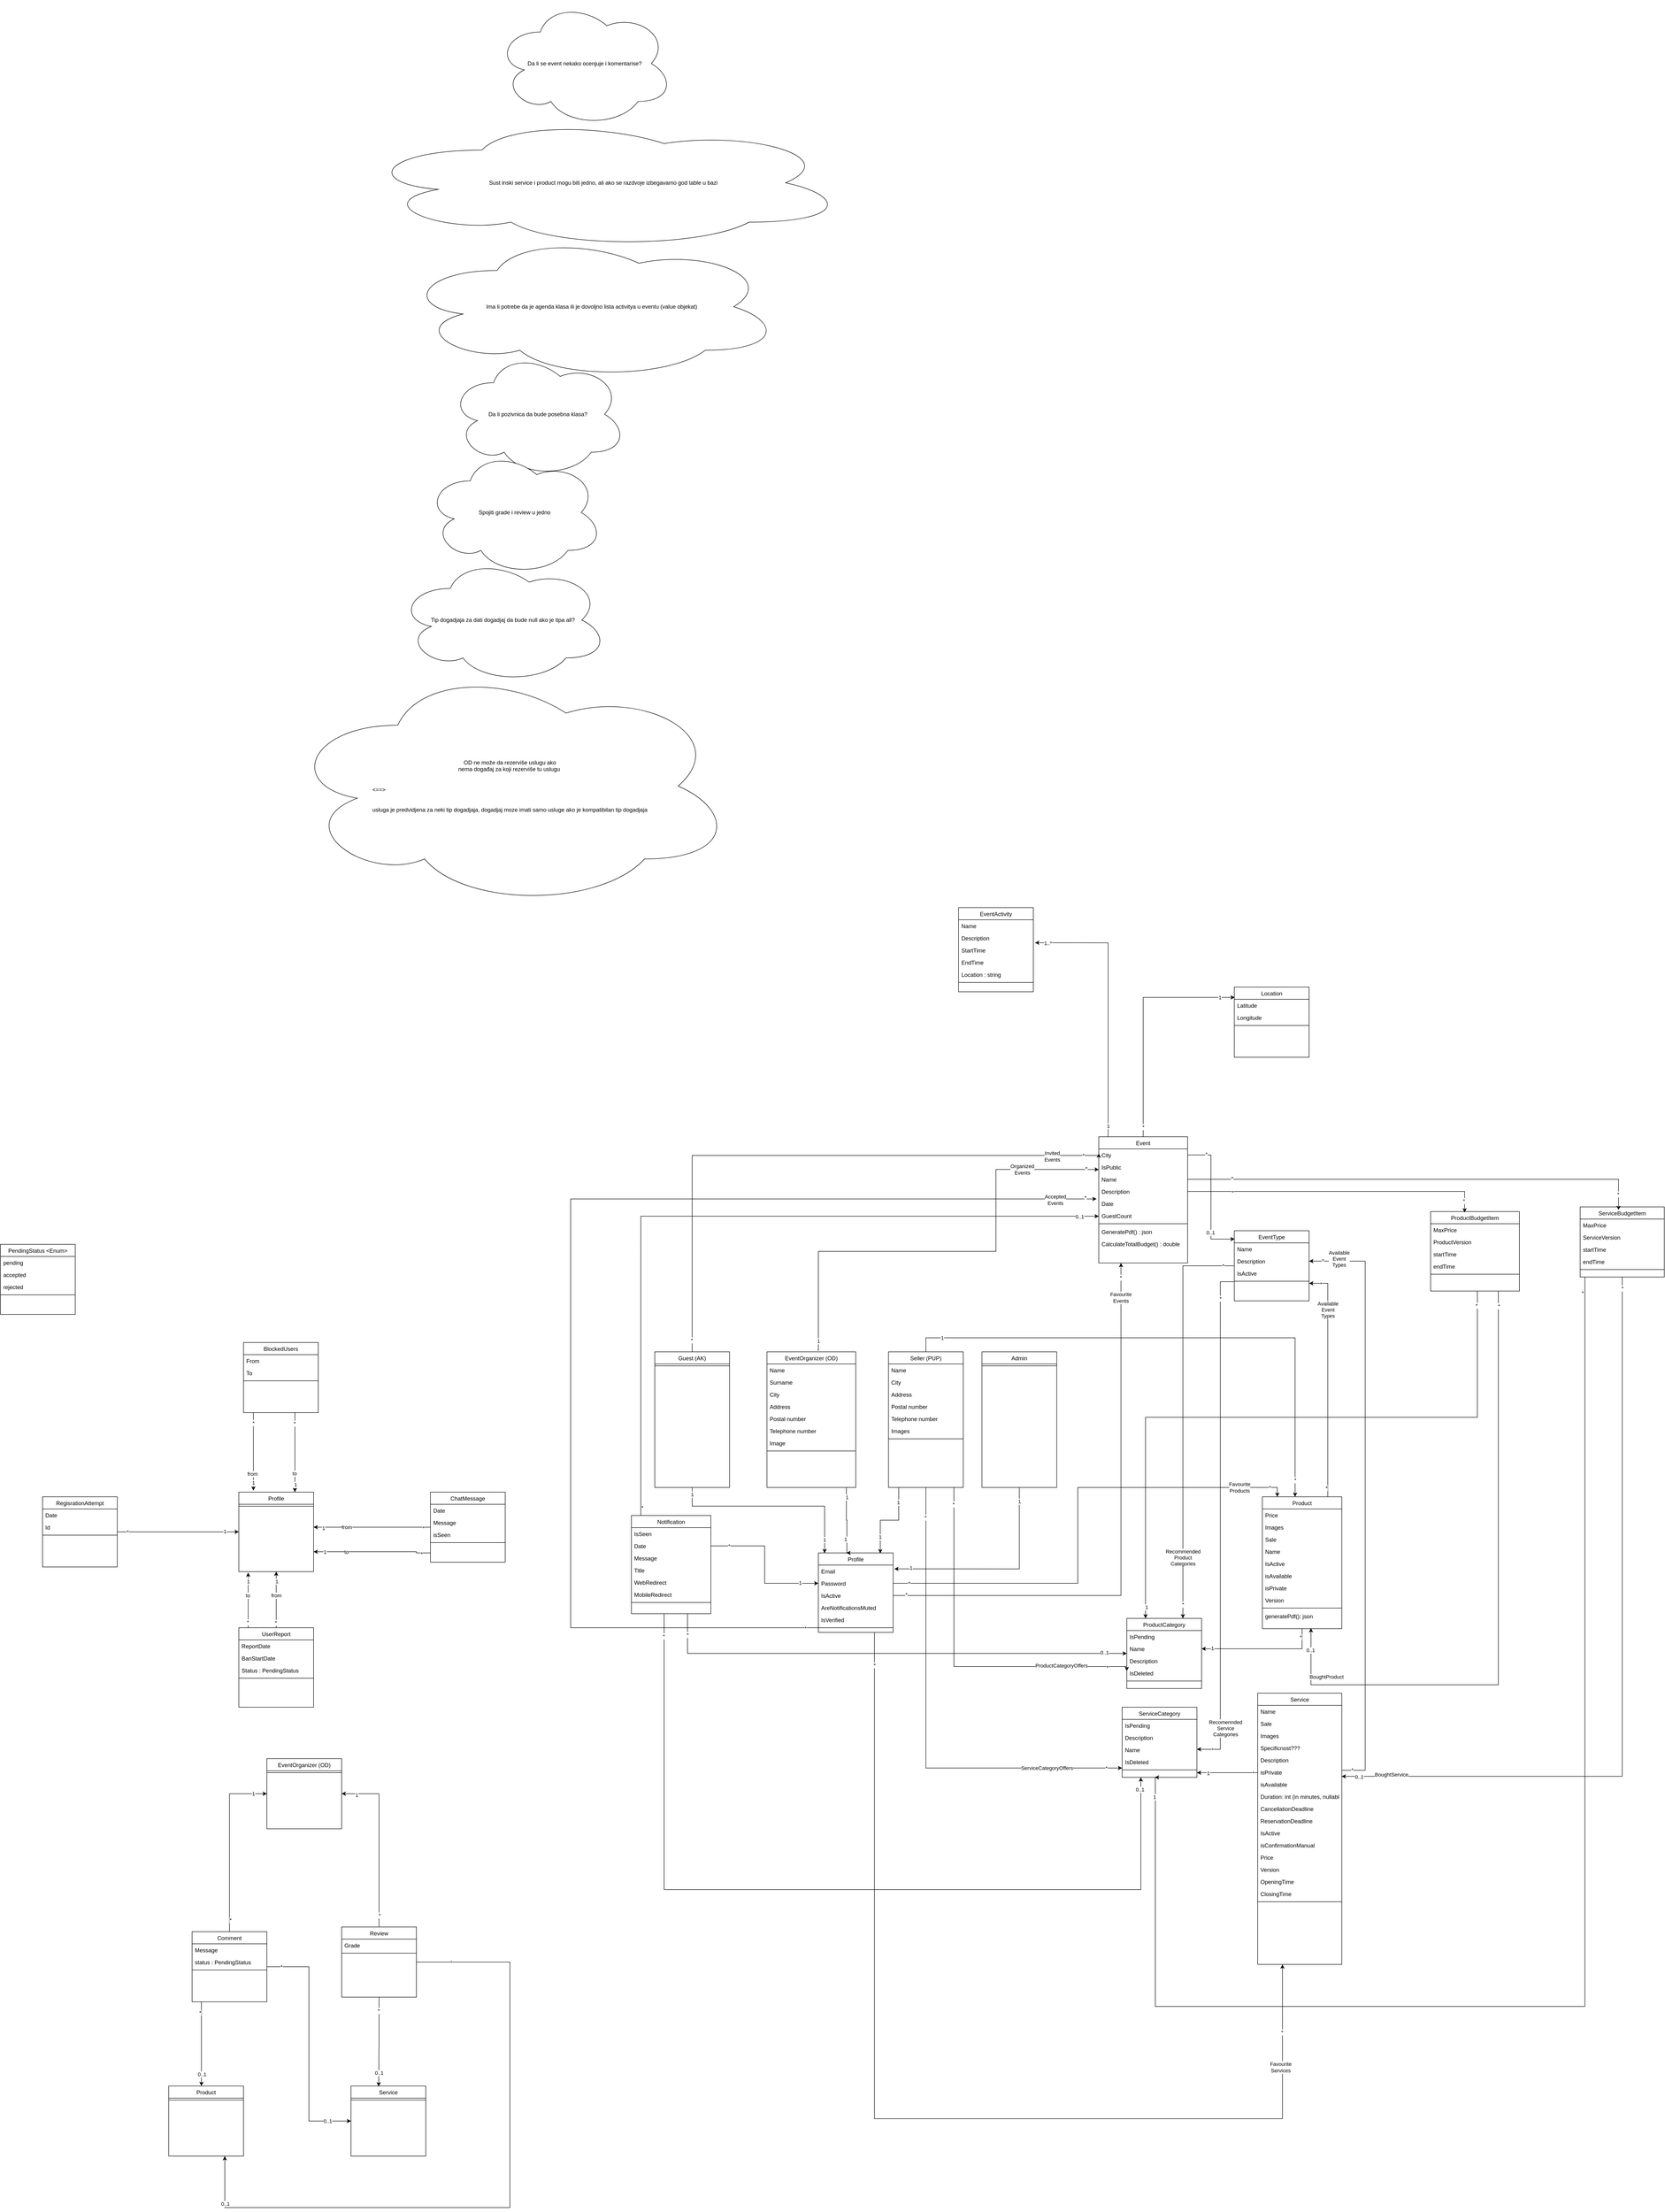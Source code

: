 <mxfile version="24.8.4">
  <diagram id="C5RBs43oDa-KdzZeNtuy" name="Page-1">
    <mxGraphModel grid="1" page="1" gridSize="10" guides="1" tooltips="1" connect="1" arrows="1" fold="1" pageScale="1" pageWidth="827" pageHeight="1169" math="0" shadow="0">
      <root>
        <mxCell id="WIyWlLk6GJQsqaUBKTNV-0" />
        <mxCell id="WIyWlLk6GJQsqaUBKTNV-1" parent="WIyWlLk6GJQsqaUBKTNV-0" />
        <mxCell id="Fmh4cS3P_eQ8kJ_-uKX7-9" value="Profile" style="swimlane;fontStyle=0;align=center;verticalAlign=top;childLayout=stackLayout;horizontal=1;startSize=26;horizontalStack=0;resizeParent=1;resizeLast=0;collapsible=1;marginBottom=0;rounded=0;shadow=0;strokeWidth=1;" vertex="1" parent="WIyWlLk6GJQsqaUBKTNV-1">
          <mxGeometry x="-700" y="30" width="160" height="170" as="geometry">
            <mxRectangle x="550" y="140" width="160" height="26" as="alternateBounds" />
          </mxGeometry>
        </mxCell>
        <mxCell id="Fmh4cS3P_eQ8kJ_-uKX7-10" value="Email" style="text;align=left;verticalAlign=top;spacingLeft=4;spacingRight=4;overflow=hidden;rotatable=0;points=[[0,0.5],[1,0.5]];portConstraint=eastwest;" vertex="1" parent="Fmh4cS3P_eQ8kJ_-uKX7-9">
          <mxGeometry y="26" width="160" height="26" as="geometry" />
        </mxCell>
        <mxCell id="Fmh4cS3P_eQ8kJ_-uKX7-11" value="Password" style="text;align=left;verticalAlign=top;spacingLeft=4;spacingRight=4;overflow=hidden;rotatable=0;points=[[0,0.5],[1,0.5]];portConstraint=eastwest;rounded=0;shadow=0;html=0;" vertex="1" parent="Fmh4cS3P_eQ8kJ_-uKX7-9">
          <mxGeometry y="52" width="160" height="26" as="geometry" />
        </mxCell>
        <mxCell id="Fmh4cS3P_eQ8kJ_-uKX7-50" value="IsActive" style="text;align=left;verticalAlign=top;spacingLeft=4;spacingRight=4;overflow=hidden;rotatable=0;points=[[0,0.5],[1,0.5]];portConstraint=eastwest;rounded=0;shadow=0;html=0;" vertex="1" parent="Fmh4cS3P_eQ8kJ_-uKX7-9">
          <mxGeometry y="78" width="160" height="26" as="geometry" />
        </mxCell>
        <mxCell id="Fmh4cS3P_eQ8kJ_-uKX7-123" value="AreNotificationsMuted" style="text;align=left;verticalAlign=top;spacingLeft=4;spacingRight=4;overflow=hidden;rotatable=0;points=[[0,0.5],[1,0.5]];portConstraint=eastwest;rounded=0;shadow=0;html=0;" vertex="1" parent="Fmh4cS3P_eQ8kJ_-uKX7-9">
          <mxGeometry y="104" width="160" height="26" as="geometry" />
        </mxCell>
        <mxCell id="RkVGXi0ybTOS2C3Djq9N-0" value="IsVerified" style="text;align=left;verticalAlign=top;spacingLeft=4;spacingRight=4;overflow=hidden;rotatable=0;points=[[0,0.5],[1,0.5]];portConstraint=eastwest;rounded=0;shadow=0;html=0;" vertex="1" parent="Fmh4cS3P_eQ8kJ_-uKX7-9">
          <mxGeometry y="130" width="160" height="26" as="geometry" />
        </mxCell>
        <mxCell id="Fmh4cS3P_eQ8kJ_-uKX7-15" value="" style="line;html=1;strokeWidth=1;align=left;verticalAlign=middle;spacingTop=-1;spacingLeft=3;spacingRight=3;rotatable=0;labelPosition=right;points=[];portConstraint=eastwest;" vertex="1" parent="Fmh4cS3P_eQ8kJ_-uKX7-9">
          <mxGeometry y="156" width="160" height="8" as="geometry" />
        </mxCell>
        <mxCell id="Fmh4cS3P_eQ8kJ_-uKX7-84" style="edgeStyle=orthogonalEdgeStyle;rounded=0;orthogonalLoop=1;jettySize=auto;html=1;exitX=0.568;exitY=-0.011;exitDx=0;exitDy=0;exitPerimeter=0;" edge="1" parent="WIyWlLk6GJQsqaUBKTNV-1" source="Fmh4cS3P_eQ8kJ_-uKX7-20">
          <mxGeometry relative="1" as="geometry">
            <mxPoint x="-699.966" y="-410" as="sourcePoint" />
            <mxPoint x="-100" y="-790" as="targetPoint" />
            <Array as="points">
              <mxPoint x="-700" y="-403" />
              <mxPoint x="-700" y="-615" />
              <mxPoint x="-320" y="-615" />
              <mxPoint x="-320" y="-790" />
            </Array>
          </mxGeometry>
        </mxCell>
        <mxCell id="Fmh4cS3P_eQ8kJ_-uKX7-85" value="*" style="edgeLabel;html=1;align=center;verticalAlign=middle;resizable=0;points=[];" vertex="1" connectable="0" parent="Fmh4cS3P_eQ8kJ_-uKX7-84">
          <mxGeometry x="0.922" y="2" relative="1" as="geometry">
            <mxPoint x="11" as="offset" />
          </mxGeometry>
        </mxCell>
        <mxCell id="Fmh4cS3P_eQ8kJ_-uKX7-86" value="1" style="edgeLabel;html=1;align=center;verticalAlign=middle;resizable=0;points=[];" vertex="1" connectable="0" parent="Fmh4cS3P_eQ8kJ_-uKX7-84">
          <mxGeometry x="-0.954" relative="1" as="geometry">
            <mxPoint as="offset" />
          </mxGeometry>
        </mxCell>
        <mxCell id="Fmh4cS3P_eQ8kJ_-uKX7-87" value="Organized&lt;div&gt;Events&lt;/div&gt;" style="edgeLabel;html=1;align=center;verticalAlign=middle;resizable=0;points=[];" vertex="1" connectable="0" parent="Fmh4cS3P_eQ8kJ_-uKX7-84">
          <mxGeometry x="0.849" y="-1" relative="1" as="geometry">
            <mxPoint x="-89" y="-1" as="offset" />
          </mxGeometry>
        </mxCell>
        <mxCell id="Fmh4cS3P_eQ8kJ_-uKX7-20" value="EventOrganizer (OD)" style="swimlane;fontStyle=0;align=center;verticalAlign=top;childLayout=stackLayout;horizontal=1;startSize=26;horizontalStack=0;resizeParent=1;resizeLast=0;collapsible=1;marginBottom=0;rounded=0;shadow=0;strokeWidth=1;" vertex="1" parent="WIyWlLk6GJQsqaUBKTNV-1">
          <mxGeometry x="-810" y="-400" width="190" height="290" as="geometry">
            <mxRectangle x="550" y="140" width="160" height="26" as="alternateBounds" />
          </mxGeometry>
        </mxCell>
        <mxCell id="Fmh4cS3P_eQ8kJ_-uKX7-21" value="Name" style="text;align=left;verticalAlign=top;spacingLeft=4;spacingRight=4;overflow=hidden;rotatable=0;points=[[0,0.5],[1,0.5]];portConstraint=eastwest;" vertex="1" parent="Fmh4cS3P_eQ8kJ_-uKX7-20">
          <mxGeometry y="26" width="190" height="26" as="geometry" />
        </mxCell>
        <mxCell id="Fmh4cS3P_eQ8kJ_-uKX7-22" value="Surname" style="text;align=left;verticalAlign=top;spacingLeft=4;spacingRight=4;overflow=hidden;rotatable=0;points=[[0,0.5],[1,0.5]];portConstraint=eastwest;rounded=0;shadow=0;html=0;" vertex="1" parent="Fmh4cS3P_eQ8kJ_-uKX7-20">
          <mxGeometry y="52" width="190" height="26" as="geometry" />
        </mxCell>
        <mxCell id="Fmh4cS3P_eQ8kJ_-uKX7-30" value="City" style="text;align=left;verticalAlign=top;spacingLeft=4;spacingRight=4;overflow=hidden;rotatable=0;points=[[0,0.5],[1,0.5]];portConstraint=eastwest;rounded=0;shadow=0;html=0;" vertex="1" parent="Fmh4cS3P_eQ8kJ_-uKX7-20">
          <mxGeometry y="78" width="190" height="26" as="geometry" />
        </mxCell>
        <mxCell id="Fmh4cS3P_eQ8kJ_-uKX7-31" value="Address" style="text;align=left;verticalAlign=top;spacingLeft=4;spacingRight=4;overflow=hidden;rotatable=0;points=[[0,0.5],[1,0.5]];portConstraint=eastwest;rounded=0;shadow=0;html=0;" vertex="1" parent="Fmh4cS3P_eQ8kJ_-uKX7-20">
          <mxGeometry y="104" width="190" height="26" as="geometry" />
        </mxCell>
        <mxCell id="Fmh4cS3P_eQ8kJ_-uKX7-32" value="Postal number" style="text;align=left;verticalAlign=top;spacingLeft=4;spacingRight=4;overflow=hidden;rotatable=0;points=[[0,0.5],[1,0.5]];portConstraint=eastwest;rounded=0;shadow=0;html=0;" vertex="1" parent="Fmh4cS3P_eQ8kJ_-uKX7-20">
          <mxGeometry y="130" width="190" height="26" as="geometry" />
        </mxCell>
        <mxCell id="Fmh4cS3P_eQ8kJ_-uKX7-33" value="Telephone number" style="text;align=left;verticalAlign=top;spacingLeft=4;spacingRight=4;overflow=hidden;rotatable=0;points=[[0,0.5],[1,0.5]];portConstraint=eastwest;rounded=0;shadow=0;html=0;" vertex="1" parent="Fmh4cS3P_eQ8kJ_-uKX7-20">
          <mxGeometry y="156" width="190" height="26" as="geometry" />
        </mxCell>
        <mxCell id="Fmh4cS3P_eQ8kJ_-uKX7-34" value="Image" style="text;align=left;verticalAlign=top;spacingLeft=4;spacingRight=4;overflow=hidden;rotatable=0;points=[[0,0.5],[1,0.5]];portConstraint=eastwest;rounded=0;shadow=0;html=0;" vertex="1" parent="Fmh4cS3P_eQ8kJ_-uKX7-20">
          <mxGeometry y="182" width="190" height="26" as="geometry" />
        </mxCell>
        <mxCell id="Fmh4cS3P_eQ8kJ_-uKX7-23" value="" style="line;html=1;strokeWidth=1;align=left;verticalAlign=middle;spacingTop=-1;spacingLeft=3;spacingRight=3;rotatable=0;labelPosition=right;points=[];portConstraint=eastwest;" vertex="1" parent="Fmh4cS3P_eQ8kJ_-uKX7-20">
          <mxGeometry y="208" width="190" height="8" as="geometry" />
        </mxCell>
        <mxCell id="Fmh4cS3P_eQ8kJ_-uKX7-94" style="edgeStyle=orthogonalEdgeStyle;rounded=0;orthogonalLoop=1;jettySize=auto;html=1;entryX=0;entryY=0.75;entryDx=0;entryDy=0;" edge="1" parent="WIyWlLk6GJQsqaUBKTNV-1" source="Fmh4cS3P_eQ8kJ_-uKX7-25" target="Fmh4cS3P_eQ8kJ_-uKX7-56">
          <mxGeometry relative="1" as="geometry">
            <Array as="points">
              <mxPoint x="-410" y="273" />
            </Array>
          </mxGeometry>
        </mxCell>
        <mxCell id="Fmh4cS3P_eQ8kJ_-uKX7-95" value="*" style="edgeLabel;html=1;align=center;verticalAlign=middle;resizable=0;points=[];" vertex="1" connectable="0" parent="Fmh4cS3P_eQ8kJ_-uKX7-94">
          <mxGeometry x="0.864" y="-2" relative="1" as="geometry">
            <mxPoint as="offset" />
          </mxGeometry>
        </mxCell>
        <mxCell id="Fmh4cS3P_eQ8kJ_-uKX7-96" value="ProductCategoryOffers" style="edgeLabel;html=1;align=center;verticalAlign=middle;resizable=0;points=[];" vertex="1" connectable="0" parent="Fmh4cS3P_eQ8kJ_-uKX7-94">
          <mxGeometry x="0.725" y="2" relative="1" as="geometry">
            <mxPoint x="-45" as="offset" />
          </mxGeometry>
        </mxCell>
        <mxCell id="Fmh4cS3P_eQ8kJ_-uKX7-97" value="*" style="edgeLabel;html=1;align=center;verticalAlign=middle;resizable=0;points=[];" vertex="1" connectable="0" parent="Fmh4cS3P_eQ8kJ_-uKX7-94">
          <mxGeometry x="-0.905" y="-1" relative="1" as="geometry">
            <mxPoint as="offset" />
          </mxGeometry>
        </mxCell>
        <mxCell id="Fmh4cS3P_eQ8kJ_-uKX7-98" style="edgeStyle=orthogonalEdgeStyle;rounded=0;orthogonalLoop=1;jettySize=auto;html=1;" edge="1" parent="WIyWlLk6GJQsqaUBKTNV-1">
          <mxGeometry relative="1" as="geometry">
            <mxPoint x="-50" y="490" as="targetPoint" />
            <mxPoint x="-470" y="-110" as="sourcePoint" />
            <Array as="points">
              <mxPoint x="-470" y="490" />
            </Array>
          </mxGeometry>
        </mxCell>
        <mxCell id="Fmh4cS3P_eQ8kJ_-uKX7-100" value="ServiceCategoryOffers" style="edgeLabel;html=1;align=center;verticalAlign=middle;resizable=0;points=[];" vertex="1" connectable="0" parent="Fmh4cS3P_eQ8kJ_-uKX7-98">
          <mxGeometry x="0.837" y="2" relative="1" as="geometry">
            <mxPoint x="-78" y="2" as="offset" />
          </mxGeometry>
        </mxCell>
        <mxCell id="Fmh4cS3P_eQ8kJ_-uKX7-101" value="*" style="edgeLabel;html=1;align=center;verticalAlign=middle;resizable=0;points=[];" vertex="1" connectable="0" parent="Fmh4cS3P_eQ8kJ_-uKX7-98">
          <mxGeometry x="0.933" relative="1" as="geometry">
            <mxPoint as="offset" />
          </mxGeometry>
        </mxCell>
        <mxCell id="Fmh4cS3P_eQ8kJ_-uKX7-102" value="*" style="edgeLabel;html=1;align=center;verticalAlign=middle;resizable=0;points=[];" vertex="1" connectable="0" parent="Fmh4cS3P_eQ8kJ_-uKX7-98">
          <mxGeometry x="-0.875" y="-1" relative="1" as="geometry">
            <mxPoint as="offset" />
          </mxGeometry>
        </mxCell>
        <mxCell id="Fmh4cS3P_eQ8kJ_-uKX7-106" value=" " style="edgeStyle=orthogonalEdgeStyle;rounded=0;orthogonalLoop=1;jettySize=auto;html=1;" edge="1" parent="WIyWlLk6GJQsqaUBKTNV-1" source="Fmh4cS3P_eQ8kJ_-uKX7-25" target="Fmh4cS3P_eQ8kJ_-uKX7-64">
          <mxGeometry relative="1" as="geometry">
            <Array as="points">
              <mxPoint x="-470" y="-430" />
              <mxPoint x="320" y="-430" />
            </Array>
          </mxGeometry>
        </mxCell>
        <mxCell id="Fmh4cS3P_eQ8kJ_-uKX7-109" value="1" style="edgeLabel;html=1;align=center;verticalAlign=middle;resizable=0;points=[];" vertex="1" connectable="0" parent="Fmh4cS3P_eQ8kJ_-uKX7-106">
          <mxGeometry x="-0.889" relative="1" as="geometry">
            <mxPoint as="offset" />
          </mxGeometry>
        </mxCell>
        <mxCell id="Fmh4cS3P_eQ8kJ_-uKX7-110" value="*" style="edgeLabel;html=1;align=center;verticalAlign=middle;resizable=0;points=[];" vertex="1" connectable="0" parent="Fmh4cS3P_eQ8kJ_-uKX7-106">
          <mxGeometry x="0.938" y="-3" relative="1" as="geometry">
            <mxPoint x="3" as="offset" />
          </mxGeometry>
        </mxCell>
        <mxCell id="Fmh4cS3P_eQ8kJ_-uKX7-25" value="Seller (PUP)" style="swimlane;fontStyle=0;align=center;verticalAlign=top;childLayout=stackLayout;horizontal=1;startSize=26;horizontalStack=0;resizeParent=1;resizeLast=0;collapsible=1;marginBottom=0;rounded=0;shadow=0;strokeWidth=1;" vertex="1" parent="WIyWlLk6GJQsqaUBKTNV-1">
          <mxGeometry x="-550" y="-400" width="160" height="290" as="geometry">
            <mxRectangle x="550" y="140" width="160" height="26" as="alternateBounds" />
          </mxGeometry>
        </mxCell>
        <mxCell id="Fmh4cS3P_eQ8kJ_-uKX7-27" value="Name" style="text;align=left;verticalAlign=top;spacingLeft=4;spacingRight=4;overflow=hidden;rotatable=0;points=[[0,0.5],[1,0.5]];portConstraint=eastwest;rounded=0;shadow=0;html=0;" vertex="1" parent="Fmh4cS3P_eQ8kJ_-uKX7-25">
          <mxGeometry y="26" width="160" height="26" as="geometry" />
        </mxCell>
        <mxCell id="Fmh4cS3P_eQ8kJ_-uKX7-36" value="City" style="text;align=left;verticalAlign=top;spacingLeft=4;spacingRight=4;overflow=hidden;rotatable=0;points=[[0,0.5],[1,0.5]];portConstraint=eastwest;rounded=0;shadow=0;html=0;" vertex="1" parent="Fmh4cS3P_eQ8kJ_-uKX7-25">
          <mxGeometry y="52" width="160" height="26" as="geometry" />
        </mxCell>
        <mxCell id="Fmh4cS3P_eQ8kJ_-uKX7-37" value="Address" style="text;align=left;verticalAlign=top;spacingLeft=4;spacingRight=4;overflow=hidden;rotatable=0;points=[[0,0.5],[1,0.5]];portConstraint=eastwest;rounded=0;shadow=0;html=0;" vertex="1" parent="Fmh4cS3P_eQ8kJ_-uKX7-25">
          <mxGeometry y="78" width="160" height="26" as="geometry" />
        </mxCell>
        <mxCell id="Fmh4cS3P_eQ8kJ_-uKX7-38" value="Postal number" style="text;align=left;verticalAlign=top;spacingLeft=4;spacingRight=4;overflow=hidden;rotatable=0;points=[[0,0.5],[1,0.5]];portConstraint=eastwest;rounded=0;shadow=0;html=0;" vertex="1" parent="Fmh4cS3P_eQ8kJ_-uKX7-25">
          <mxGeometry y="104" width="160" height="26" as="geometry" />
        </mxCell>
        <mxCell id="Fmh4cS3P_eQ8kJ_-uKX7-39" value="Telephone number" style="text;align=left;verticalAlign=top;spacingLeft=4;spacingRight=4;overflow=hidden;rotatable=0;points=[[0,0.5],[1,0.5]];portConstraint=eastwest;rounded=0;shadow=0;html=0;" vertex="1" parent="Fmh4cS3P_eQ8kJ_-uKX7-25">
          <mxGeometry y="130" width="160" height="26" as="geometry" />
        </mxCell>
        <mxCell id="Fmh4cS3P_eQ8kJ_-uKX7-40" value="Images" style="text;align=left;verticalAlign=top;spacingLeft=4;spacingRight=4;overflow=hidden;rotatable=0;points=[[0,0.5],[1,0.5]];portConstraint=eastwest;rounded=0;shadow=0;html=0;" vertex="1" parent="Fmh4cS3P_eQ8kJ_-uKX7-25">
          <mxGeometry y="156" width="160" height="26" as="geometry" />
        </mxCell>
        <mxCell id="Fmh4cS3P_eQ8kJ_-uKX7-28" value="" style="line;html=1;strokeWidth=1;align=left;verticalAlign=middle;spacingTop=-1;spacingLeft=3;spacingRight=3;rotatable=0;labelPosition=right;points=[];portConstraint=eastwest;" vertex="1" parent="Fmh4cS3P_eQ8kJ_-uKX7-25">
          <mxGeometry y="182" width="160" height="8" as="geometry" />
        </mxCell>
        <mxCell id="Fmh4cS3P_eQ8kJ_-uKX7-41" value="Admin" style="swimlane;fontStyle=0;align=center;verticalAlign=top;childLayout=stackLayout;horizontal=1;startSize=26;horizontalStack=0;resizeParent=1;resizeLast=0;collapsible=1;marginBottom=0;rounded=0;shadow=0;strokeWidth=1;" vertex="1" parent="WIyWlLk6GJQsqaUBKTNV-1">
          <mxGeometry x="-350" y="-400" width="160" height="290" as="geometry">
            <mxRectangle x="550" y="140" width="160" height="26" as="alternateBounds" />
          </mxGeometry>
        </mxCell>
        <mxCell id="Fmh4cS3P_eQ8kJ_-uKX7-49" value="" style="line;html=1;strokeWidth=1;align=left;verticalAlign=middle;spacingTop=-1;spacingLeft=3;spacingRight=3;rotatable=0;labelPosition=right;points=[];portConstraint=eastwest;" vertex="1" parent="Fmh4cS3P_eQ8kJ_-uKX7-41">
          <mxGeometry y="26" width="160" height="8" as="geometry" />
        </mxCell>
        <mxCell id="Fmh4cS3P_eQ8kJ_-uKX7-56" value="ProductCategory" style="swimlane;fontStyle=0;align=center;verticalAlign=top;childLayout=stackLayout;horizontal=1;startSize=26;horizontalStack=0;resizeParent=1;resizeLast=0;collapsible=1;marginBottom=0;rounded=0;shadow=0;strokeWidth=1;" vertex="1" parent="WIyWlLk6GJQsqaUBKTNV-1">
          <mxGeometry x="-40" y="170" width="160" height="150" as="geometry">
            <mxRectangle x="550" y="140" width="160" height="26" as="alternateBounds" />
          </mxGeometry>
        </mxCell>
        <mxCell id="Fmh4cS3P_eQ8kJ_-uKX7-151" value="IsPending" style="text;align=left;verticalAlign=top;spacingLeft=4;spacingRight=4;overflow=hidden;rotatable=0;points=[[0,0.5],[1,0.5]];portConstraint=eastwest;" vertex="1" parent="Fmh4cS3P_eQ8kJ_-uKX7-56">
          <mxGeometry y="26" width="160" height="26" as="geometry" />
        </mxCell>
        <mxCell id="rpGaOk7rnE4ZSk3WpupD-65" value="Name" style="text;align=left;verticalAlign=top;spacingLeft=4;spacingRight=4;overflow=hidden;rotatable=0;points=[[0,0.5],[1,0.5]];portConstraint=eastwest;" vertex="1" parent="Fmh4cS3P_eQ8kJ_-uKX7-56">
          <mxGeometry y="52" width="160" height="26" as="geometry" />
        </mxCell>
        <mxCell id="rpGaOk7rnE4ZSk3WpupD-66" value="Description&#xa;" style="text;align=left;verticalAlign=top;spacingLeft=4;spacingRight=4;overflow=hidden;rotatable=0;points=[[0,0.5],[1,0.5]];portConstraint=eastwest;" vertex="1" parent="Fmh4cS3P_eQ8kJ_-uKX7-56">
          <mxGeometry y="78" width="160" height="26" as="geometry" />
        </mxCell>
        <mxCell id="rpGaOk7rnE4ZSk3WpupD-69" value="IsDeleted" style="text;align=left;verticalAlign=top;spacingLeft=4;spacingRight=4;overflow=hidden;rotatable=0;points=[[0,0.5],[1,0.5]];portConstraint=eastwest;" vertex="1" parent="Fmh4cS3P_eQ8kJ_-uKX7-56">
          <mxGeometry y="104" width="160" height="26" as="geometry" />
        </mxCell>
        <mxCell id="Fmh4cS3P_eQ8kJ_-uKX7-59" value="" style="line;html=1;strokeWidth=1;align=left;verticalAlign=middle;spacingTop=-1;spacingLeft=3;spacingRight=3;rotatable=0;labelPosition=right;points=[];portConstraint=eastwest;" vertex="1" parent="Fmh4cS3P_eQ8kJ_-uKX7-56">
          <mxGeometry y="130" width="160" height="8" as="geometry" />
        </mxCell>
        <mxCell id="Fmh4cS3P_eQ8kJ_-uKX7-60" value="ServiceCategory" style="swimlane;fontStyle=0;align=center;verticalAlign=top;childLayout=stackLayout;horizontal=1;startSize=26;horizontalStack=0;resizeParent=1;resizeLast=0;collapsible=1;marginBottom=0;rounded=0;shadow=0;strokeWidth=1;" vertex="1" parent="WIyWlLk6GJQsqaUBKTNV-1">
          <mxGeometry x="-50" y="360" width="160" height="150" as="geometry">
            <mxRectangle x="550" y="140" width="160" height="26" as="alternateBounds" />
          </mxGeometry>
        </mxCell>
        <mxCell id="Fmh4cS3P_eQ8kJ_-uKX7-152" value="IsPending" style="text;align=left;verticalAlign=top;spacingLeft=4;spacingRight=4;overflow=hidden;rotatable=0;points=[[0,0.5],[1,0.5]];portConstraint=eastwest;" vertex="1" parent="Fmh4cS3P_eQ8kJ_-uKX7-60">
          <mxGeometry y="26" width="160" height="26" as="geometry" />
        </mxCell>
        <mxCell id="rpGaOk7rnE4ZSk3WpupD-68" value="Description&#xa;" style="text;align=left;verticalAlign=top;spacingLeft=4;spacingRight=4;overflow=hidden;rotatable=0;points=[[0,0.5],[1,0.5]];portConstraint=eastwest;" vertex="1" parent="Fmh4cS3P_eQ8kJ_-uKX7-60">
          <mxGeometry y="52" width="160" height="26" as="geometry" />
        </mxCell>
        <mxCell id="rpGaOk7rnE4ZSk3WpupD-67" value="Name" style="text;align=left;verticalAlign=top;spacingLeft=4;spacingRight=4;overflow=hidden;rotatable=0;points=[[0,0.5],[1,0.5]];portConstraint=eastwest;" vertex="1" parent="Fmh4cS3P_eQ8kJ_-uKX7-60">
          <mxGeometry y="78" width="160" height="26" as="geometry" />
        </mxCell>
        <mxCell id="rpGaOk7rnE4ZSk3WpupD-70" value="IsDeleted" style="text;align=left;verticalAlign=top;spacingLeft=4;spacingRight=4;overflow=hidden;rotatable=0;points=[[0,0.5],[1,0.5]];portConstraint=eastwest;" vertex="1" parent="Fmh4cS3P_eQ8kJ_-uKX7-60">
          <mxGeometry y="104" width="160" height="26" as="geometry" />
        </mxCell>
        <mxCell id="Fmh4cS3P_eQ8kJ_-uKX7-63" value="" style="line;html=1;strokeWidth=1;align=left;verticalAlign=middle;spacingTop=-1;spacingLeft=3;spacingRight=3;rotatable=0;labelPosition=right;points=[];portConstraint=eastwest;" vertex="1" parent="Fmh4cS3P_eQ8kJ_-uKX7-60">
          <mxGeometry y="130" width="160" height="8" as="geometry" />
        </mxCell>
        <mxCell id="rpGaOk7rnE4ZSk3WpupD-73" style="edgeStyle=orthogonalEdgeStyle;rounded=0;orthogonalLoop=1;jettySize=auto;html=1;entryX=1;entryY=0.5;entryDx=0;entryDy=0;" edge="1" parent="WIyWlLk6GJQsqaUBKTNV-1" source="Fmh4cS3P_eQ8kJ_-uKX7-64" target="rpGaOk7rnE4ZSk3WpupD-65">
          <mxGeometry relative="1" as="geometry" />
        </mxCell>
        <mxCell id="rpGaOk7rnE4ZSk3WpupD-74" value="1" style="edgeLabel;html=1;align=center;verticalAlign=middle;resizable=0;points=[];" connectable="0" vertex="1" parent="rpGaOk7rnE4ZSk3WpupD-73">
          <mxGeometry x="0.823" y="-1" relative="1" as="geometry">
            <mxPoint as="offset" />
          </mxGeometry>
        </mxCell>
        <mxCell id="rpGaOk7rnE4ZSk3WpupD-75" value="*" style="edgeLabel;html=1;align=center;verticalAlign=middle;resizable=0;points=[];" connectable="0" vertex="1" parent="rpGaOk7rnE4ZSk3WpupD-73">
          <mxGeometry x="-0.866" y="-3" relative="1" as="geometry">
            <mxPoint as="offset" />
          </mxGeometry>
        </mxCell>
        <mxCell id="Fmh4cS3P_eQ8kJ_-uKX7-64" value="Product" style="swimlane;fontStyle=0;align=center;verticalAlign=top;childLayout=stackLayout;horizontal=1;startSize=26;horizontalStack=0;resizeParent=1;resizeLast=0;collapsible=1;marginBottom=0;rounded=0;shadow=0;strokeWidth=1;" vertex="1" parent="WIyWlLk6GJQsqaUBKTNV-1">
          <mxGeometry x="250" y="-90" width="170" height="282" as="geometry">
            <mxRectangle x="550" y="140" width="160" height="26" as="alternateBounds" />
          </mxGeometry>
        </mxCell>
        <mxCell id="rpGaOk7rnE4ZSk3WpupD-53" value="Price" style="text;align=left;verticalAlign=top;spacingLeft=4;spacingRight=4;overflow=hidden;rotatable=0;points=[[0,0.5],[1,0.5]];portConstraint=eastwest;rounded=0;shadow=0;html=0;" vertex="1" parent="Fmh4cS3P_eQ8kJ_-uKX7-64">
          <mxGeometry y="26" width="170" height="26" as="geometry" />
        </mxCell>
        <mxCell id="rpGaOk7rnE4ZSk3WpupD-52" value="Images" style="text;align=left;verticalAlign=top;spacingLeft=4;spacingRight=4;overflow=hidden;rotatable=0;points=[[0,0.5],[1,0.5]];portConstraint=eastwest;rounded=0;shadow=0;html=0;" vertex="1" parent="Fmh4cS3P_eQ8kJ_-uKX7-64">
          <mxGeometry y="52" width="170" height="26" as="geometry" />
        </mxCell>
        <mxCell id="rpGaOk7rnE4ZSk3WpupD-51" value="Sale" style="text;align=left;verticalAlign=top;spacingLeft=4;spacingRight=4;overflow=hidden;rotatable=0;points=[[0,0.5],[1,0.5]];portConstraint=eastwest;rounded=0;shadow=0;html=0;" vertex="1" parent="Fmh4cS3P_eQ8kJ_-uKX7-64">
          <mxGeometry y="78" width="170" height="26" as="geometry" />
        </mxCell>
        <mxCell id="rpGaOk7rnE4ZSk3WpupD-50" value="Name" style="text;align=left;verticalAlign=top;spacingLeft=4;spacingRight=4;overflow=hidden;rotatable=0;points=[[0,0.5],[1,0.5]];portConstraint=eastwest;rounded=0;shadow=0;html=0;" vertex="1" parent="Fmh4cS3P_eQ8kJ_-uKX7-64">
          <mxGeometry y="104" width="170" height="26" as="geometry" />
        </mxCell>
        <mxCell id="rpGaOk7rnE4ZSk3WpupD-61" value="IsActive" style="text;align=left;verticalAlign=top;spacingLeft=4;spacingRight=4;overflow=hidden;rotatable=0;points=[[0,0.5],[1,0.5]];portConstraint=eastwest;rounded=0;shadow=0;html=0;" vertex="1" parent="Fmh4cS3P_eQ8kJ_-uKX7-64">
          <mxGeometry y="130" width="170" height="26" as="geometry" />
        </mxCell>
        <mxCell id="rpGaOk7rnE4ZSk3WpupD-60" value="isAvailable" style="text;align=left;verticalAlign=top;spacingLeft=4;spacingRight=4;overflow=hidden;rotatable=0;points=[[0,0.5],[1,0.5]];portConstraint=eastwest;rounded=0;shadow=0;html=0;" vertex="1" parent="Fmh4cS3P_eQ8kJ_-uKX7-64">
          <mxGeometry y="156" width="170" height="26" as="geometry" />
        </mxCell>
        <mxCell id="rpGaOk7rnE4ZSk3WpupD-59" value="isPrivate" style="text;align=left;verticalAlign=top;spacingLeft=4;spacingRight=4;overflow=hidden;rotatable=0;points=[[0,0.5],[1,0.5]];portConstraint=eastwest;rounded=0;shadow=0;html=0;" vertex="1" parent="Fmh4cS3P_eQ8kJ_-uKX7-64">
          <mxGeometry y="182" width="170" height="26" as="geometry" />
        </mxCell>
        <mxCell id="rpGaOk7rnE4ZSk3WpupD-86" value="Version" style="text;align=left;verticalAlign=top;spacingLeft=4;spacingRight=4;overflow=hidden;rotatable=0;points=[[0,0.5],[1,0.5]];portConstraint=eastwest;rounded=0;shadow=0;html=0;" vertex="1" parent="Fmh4cS3P_eQ8kJ_-uKX7-64">
          <mxGeometry y="208" width="170" height="26" as="geometry" />
        </mxCell>
        <mxCell id="Fmh4cS3P_eQ8kJ_-uKX7-67" value="" style="line;html=1;strokeWidth=1;align=left;verticalAlign=middle;spacingTop=-1;spacingLeft=3;spacingRight=3;rotatable=0;labelPosition=right;points=[];portConstraint=eastwest;" vertex="1" parent="Fmh4cS3P_eQ8kJ_-uKX7-64">
          <mxGeometry y="234" width="170" height="8" as="geometry" />
        </mxCell>
        <mxCell id="rpGaOk7rnE4ZSk3WpupD-71" value="generatePdf(): json" style="text;align=left;verticalAlign=top;spacingLeft=4;spacingRight=4;overflow=hidden;rotatable=0;points=[[0,0.5],[1,0.5]];portConstraint=eastwest;rounded=0;shadow=0;html=0;" vertex="1" parent="Fmh4cS3P_eQ8kJ_-uKX7-64">
          <mxGeometry y="242" width="170" height="26" as="geometry" />
        </mxCell>
        <mxCell id="rpGaOk7rnE4ZSk3WpupD-9" style="edgeStyle=orthogonalEdgeStyle;rounded=0;orthogonalLoop=1;jettySize=auto;html=1;" edge="1" parent="WIyWlLk6GJQsqaUBKTNV-1">
          <mxGeometry relative="1" as="geometry">
            <mxPoint x="110" y="500" as="targetPoint" />
            <mxPoint x="240" y="501" as="sourcePoint" />
            <Array as="points">
              <mxPoint x="240" y="500" />
            </Array>
          </mxGeometry>
        </mxCell>
        <mxCell id="rpGaOk7rnE4ZSk3WpupD-10" value="1" style="edgeLabel;html=1;align=center;verticalAlign=middle;resizable=0;points=[];" connectable="0" vertex="1" parent="rpGaOk7rnE4ZSk3WpupD-9">
          <mxGeometry x="0.639" y="1" relative="1" as="geometry">
            <mxPoint as="offset" />
          </mxGeometry>
        </mxCell>
        <mxCell id="rpGaOk7rnE4ZSk3WpupD-11" value="*" style="edgeLabel;html=1;align=center;verticalAlign=middle;resizable=0;points=[];" connectable="0" vertex="1" parent="rpGaOk7rnE4ZSk3WpupD-9">
          <mxGeometry x="-0.822" y="1" relative="1" as="geometry">
            <mxPoint as="offset" />
          </mxGeometry>
        </mxCell>
        <mxCell id="rpGaOk7rnE4ZSk3WpupD-29" style="edgeStyle=orthogonalEdgeStyle;rounded=0;orthogonalLoop=1;jettySize=auto;html=1;entryX=1;entryY=0.5;entryDx=0;entryDy=0;" edge="1" parent="WIyWlLk6GJQsqaUBKTNV-1" source="Fmh4cS3P_eQ8kJ_-uKX7-68" target="Fmh4cS3P_eQ8kJ_-uKX7-154">
          <mxGeometry relative="1" as="geometry">
            <Array as="points">
              <mxPoint x="470" y="495" />
              <mxPoint x="470" y="-594" />
            </Array>
          </mxGeometry>
        </mxCell>
        <mxCell id="rpGaOk7rnE4ZSk3WpupD-30" value="*" style="edgeLabel;html=1;align=center;verticalAlign=middle;resizable=0;points=[];" connectable="0" vertex="1" parent="rpGaOk7rnE4ZSk3WpupD-29">
          <mxGeometry x="0.954" y="-1" relative="1" as="geometry">
            <mxPoint as="offset" />
          </mxGeometry>
        </mxCell>
        <mxCell id="rpGaOk7rnE4ZSk3WpupD-31" value="Available&lt;br&gt;Event&lt;br&gt;Types" style="edgeLabel;html=1;align=center;verticalAlign=middle;resizable=0;points=[];" connectable="0" vertex="1" parent="rpGaOk7rnE4ZSk3WpupD-29">
          <mxGeometry x="0.899" y="-5" relative="1" as="geometry">
            <mxPoint as="offset" />
          </mxGeometry>
        </mxCell>
        <mxCell id="rpGaOk7rnE4ZSk3WpupD-32" value="*" style="edgeLabel;html=1;align=center;verticalAlign=middle;resizable=0;points=[];" connectable="0" vertex="1" parent="rpGaOk7rnE4ZSk3WpupD-29">
          <mxGeometry x="-0.965" y="1" relative="1" as="geometry">
            <mxPoint as="offset" />
          </mxGeometry>
        </mxCell>
        <mxCell id="Fmh4cS3P_eQ8kJ_-uKX7-68" value="Service" style="swimlane;fontStyle=0;align=center;verticalAlign=top;childLayout=stackLayout;horizontal=1;startSize=26;horizontalStack=0;resizeParent=1;resizeLast=0;collapsible=1;marginBottom=0;rounded=0;shadow=0;strokeWidth=1;" vertex="1" parent="WIyWlLk6GJQsqaUBKTNV-1">
          <mxGeometry x="240" y="330" width="180" height="580" as="geometry">
            <mxRectangle x="550" y="140" width="160" height="26" as="alternateBounds" />
          </mxGeometry>
        </mxCell>
        <mxCell id="rpGaOk7rnE4ZSk3WpupD-19" value="Name" style="text;align=left;verticalAlign=top;spacingLeft=4;spacingRight=4;overflow=hidden;rotatable=0;points=[[0,0.5],[1,0.5]];portConstraint=eastwest;rounded=0;shadow=0;html=0;" vertex="1" parent="Fmh4cS3P_eQ8kJ_-uKX7-68">
          <mxGeometry y="26" width="180" height="26" as="geometry" />
        </mxCell>
        <mxCell id="rpGaOk7rnE4ZSk3WpupD-23" value="Sale" style="text;align=left;verticalAlign=top;spacingLeft=4;spacingRight=4;overflow=hidden;rotatable=0;points=[[0,0.5],[1,0.5]];portConstraint=eastwest;rounded=0;shadow=0;html=0;" vertex="1" parent="Fmh4cS3P_eQ8kJ_-uKX7-68">
          <mxGeometry y="52" width="180" height="26" as="geometry" />
        </mxCell>
        <mxCell id="rpGaOk7rnE4ZSk3WpupD-22" value="Images" style="text;align=left;verticalAlign=top;spacingLeft=4;spacingRight=4;overflow=hidden;rotatable=0;points=[[0,0.5],[1,0.5]];portConstraint=eastwest;rounded=0;shadow=0;html=0;" vertex="1" parent="Fmh4cS3P_eQ8kJ_-uKX7-68">
          <mxGeometry y="78" width="180" height="26" as="geometry" />
        </mxCell>
        <mxCell id="rpGaOk7rnE4ZSk3WpupD-21" value="Specificnost???" style="text;align=left;verticalAlign=top;spacingLeft=4;spacingRight=4;overflow=hidden;rotatable=0;points=[[0,0.5],[1,0.5]];portConstraint=eastwest;rounded=0;shadow=0;html=0;" vertex="1" parent="Fmh4cS3P_eQ8kJ_-uKX7-68">
          <mxGeometry y="104" width="180" height="26" as="geometry" />
        </mxCell>
        <mxCell id="rpGaOk7rnE4ZSk3WpupD-20" value="Description" style="text;align=left;verticalAlign=top;spacingLeft=4;spacingRight=4;overflow=hidden;rotatable=0;points=[[0,0.5],[1,0.5]];portConstraint=eastwest;rounded=0;shadow=0;html=0;" vertex="1" parent="Fmh4cS3P_eQ8kJ_-uKX7-68">
          <mxGeometry y="130" width="180" height="26" as="geometry" />
        </mxCell>
        <mxCell id="rpGaOk7rnE4ZSk3WpupD-24" value="isPrivate" style="text;align=left;verticalAlign=top;spacingLeft=4;spacingRight=4;overflow=hidden;rotatable=0;points=[[0,0.5],[1,0.5]];portConstraint=eastwest;rounded=0;shadow=0;html=0;" vertex="1" parent="Fmh4cS3P_eQ8kJ_-uKX7-68">
          <mxGeometry y="156" width="180" height="26" as="geometry" />
        </mxCell>
        <mxCell id="rpGaOk7rnE4ZSk3WpupD-25" value="isAvailable" style="text;align=left;verticalAlign=top;spacingLeft=4;spacingRight=4;overflow=hidden;rotatable=0;points=[[0,0.5],[1,0.5]];portConstraint=eastwest;rounded=0;shadow=0;html=0;" vertex="1" parent="Fmh4cS3P_eQ8kJ_-uKX7-68">
          <mxGeometry y="182" width="180" height="26" as="geometry" />
        </mxCell>
        <mxCell id="rpGaOk7rnE4ZSk3WpupD-26" value="Duration: int (in minutes, nullable)" style="text;align=left;verticalAlign=top;spacingLeft=4;spacingRight=4;overflow=hidden;rotatable=0;points=[[0,0.5],[1,0.5]];portConstraint=eastwest;rounded=0;shadow=0;html=0;" vertex="1" parent="Fmh4cS3P_eQ8kJ_-uKX7-68">
          <mxGeometry y="208" width="180" height="26" as="geometry" />
        </mxCell>
        <mxCell id="rpGaOk7rnE4ZSk3WpupD-37" value="CancellationDeadline" style="text;align=left;verticalAlign=top;spacingLeft=4;spacingRight=4;overflow=hidden;rotatable=0;points=[[0,0.5],[1,0.5]];portConstraint=eastwest;rounded=0;shadow=0;html=0;" vertex="1" parent="Fmh4cS3P_eQ8kJ_-uKX7-68">
          <mxGeometry y="234" width="180" height="26" as="geometry" />
        </mxCell>
        <mxCell id="rpGaOk7rnE4ZSk3WpupD-38" value="ReservationDeadline" style="text;align=left;verticalAlign=top;spacingLeft=4;spacingRight=4;overflow=hidden;rotatable=0;points=[[0,0.5],[1,0.5]];portConstraint=eastwest;rounded=0;shadow=0;html=0;" vertex="1" parent="Fmh4cS3P_eQ8kJ_-uKX7-68">
          <mxGeometry y="260" width="180" height="26" as="geometry" />
        </mxCell>
        <mxCell id="rpGaOk7rnE4ZSk3WpupD-39" value="IsActive" style="text;align=left;verticalAlign=top;spacingLeft=4;spacingRight=4;overflow=hidden;rotatable=0;points=[[0,0.5],[1,0.5]];portConstraint=eastwest;rounded=0;shadow=0;html=0;" vertex="1" parent="Fmh4cS3P_eQ8kJ_-uKX7-68">
          <mxGeometry y="286" width="180" height="26" as="geometry" />
        </mxCell>
        <mxCell id="rpGaOk7rnE4ZSk3WpupD-40" value="isConfirmationManual" style="text;align=left;verticalAlign=top;spacingLeft=4;spacingRight=4;overflow=hidden;rotatable=0;points=[[0,0.5],[1,0.5]];portConstraint=eastwest;rounded=0;shadow=0;html=0;" vertex="1" parent="Fmh4cS3P_eQ8kJ_-uKX7-68">
          <mxGeometry y="312" width="180" height="26" as="geometry" />
        </mxCell>
        <mxCell id="rpGaOk7rnE4ZSk3WpupD-45" value="Price" style="text;align=left;verticalAlign=top;spacingLeft=4;spacingRight=4;overflow=hidden;rotatable=0;points=[[0,0.5],[1,0.5]];portConstraint=eastwest;rounded=0;shadow=0;html=0;" vertex="1" parent="Fmh4cS3P_eQ8kJ_-uKX7-68">
          <mxGeometry y="338" width="180" height="26" as="geometry" />
        </mxCell>
        <mxCell id="rpGaOk7rnE4ZSk3WpupD-87" value="Version" style="text;align=left;verticalAlign=top;spacingLeft=4;spacingRight=4;overflow=hidden;rotatable=0;points=[[0,0.5],[1,0.5]];portConstraint=eastwest;rounded=0;shadow=0;html=0;" vertex="1" parent="Fmh4cS3P_eQ8kJ_-uKX7-68">
          <mxGeometry y="364" width="180" height="26" as="geometry" />
        </mxCell>
        <mxCell id="rpGaOk7rnE4ZSk3WpupD-91" value="OpeningTime" style="text;align=left;verticalAlign=top;spacingLeft=4;spacingRight=4;overflow=hidden;rotatable=0;points=[[0,0.5],[1,0.5]];portConstraint=eastwest;rounded=0;shadow=0;html=0;" vertex="1" parent="Fmh4cS3P_eQ8kJ_-uKX7-68">
          <mxGeometry y="390" width="180" height="26" as="geometry" />
        </mxCell>
        <mxCell id="rpGaOk7rnE4ZSk3WpupD-92" value="ClosingTime" style="text;align=left;verticalAlign=top;spacingLeft=4;spacingRight=4;overflow=hidden;rotatable=0;points=[[0,0.5],[1,0.5]];portConstraint=eastwest;rounded=0;shadow=0;html=0;" vertex="1" parent="Fmh4cS3P_eQ8kJ_-uKX7-68">
          <mxGeometry y="416" width="180" height="26" as="geometry" />
        </mxCell>
        <mxCell id="Fmh4cS3P_eQ8kJ_-uKX7-69" value="" style="line;html=1;strokeWidth=1;align=left;verticalAlign=middle;spacingTop=-1;spacingLeft=3;spacingRight=3;rotatable=0;labelPosition=right;points=[];portConstraint=eastwest;" vertex="1" parent="Fmh4cS3P_eQ8kJ_-uKX7-68">
          <mxGeometry y="442" width="180" height="8" as="geometry" />
        </mxCell>
        <mxCell id="Fmh4cS3P_eQ8kJ_-uKX7-70" value="Event" style="swimlane;fontStyle=0;align=center;verticalAlign=top;childLayout=stackLayout;horizontal=1;startSize=26;horizontalStack=0;resizeParent=1;resizeLast=0;collapsible=1;marginBottom=0;rounded=0;shadow=0;strokeWidth=1;" vertex="1" parent="WIyWlLk6GJQsqaUBKTNV-1">
          <mxGeometry x="-100" y="-860" width="190" height="270" as="geometry">
            <mxRectangle x="550" y="140" width="160" height="26" as="alternateBounds" />
          </mxGeometry>
        </mxCell>
        <mxCell id="Fmh4cS3P_eQ8kJ_-uKX7-119" value="City" style="text;align=left;verticalAlign=top;spacingLeft=4;spacingRight=4;overflow=hidden;rotatable=0;points=[[0,0.5],[1,0.5]];portConstraint=eastwest;rounded=0;shadow=0;html=0;" vertex="1" parent="Fmh4cS3P_eQ8kJ_-uKX7-70">
          <mxGeometry y="26" width="190" height="26" as="geometry" />
        </mxCell>
        <mxCell id="Fmh4cS3P_eQ8kJ_-uKX7-120" value="IsPublic" style="text;align=left;verticalAlign=top;spacingLeft=4;spacingRight=4;overflow=hidden;rotatable=0;points=[[0,0.5],[1,0.5]];portConstraint=eastwest;rounded=0;shadow=0;html=0;" vertex="1" parent="Fmh4cS3P_eQ8kJ_-uKX7-70">
          <mxGeometry y="52" width="190" height="26" as="geometry" />
        </mxCell>
        <mxCell id="Fmh4cS3P_eQ8kJ_-uKX7-171" value="Name" style="text;align=left;verticalAlign=top;spacingLeft=4;spacingRight=4;overflow=hidden;rotatable=0;points=[[0,0.5],[1,0.5]];portConstraint=eastwest;rounded=0;shadow=0;html=0;" vertex="1" parent="Fmh4cS3P_eQ8kJ_-uKX7-70">
          <mxGeometry y="78" width="190" height="26" as="geometry" />
        </mxCell>
        <mxCell id="Fmh4cS3P_eQ8kJ_-uKX7-172" value="Description" style="text;align=left;verticalAlign=top;spacingLeft=4;spacingRight=4;overflow=hidden;rotatable=0;points=[[0,0.5],[1,0.5]];portConstraint=eastwest;rounded=0;shadow=0;html=0;" vertex="1" parent="Fmh4cS3P_eQ8kJ_-uKX7-70">
          <mxGeometry y="104" width="190" height="26" as="geometry" />
        </mxCell>
        <mxCell id="Fmh4cS3P_eQ8kJ_-uKX7-173" value="Date" style="text;align=left;verticalAlign=top;spacingLeft=4;spacingRight=4;overflow=hidden;rotatable=0;points=[[0,0.5],[1,0.5]];portConstraint=eastwest;rounded=0;shadow=0;html=0;" vertex="1" parent="Fmh4cS3P_eQ8kJ_-uKX7-70">
          <mxGeometry y="130" width="190" height="26" as="geometry" />
        </mxCell>
        <mxCell id="rpGaOk7rnE4ZSk3WpupD-85" value="GuestCount" style="text;align=left;verticalAlign=top;spacingLeft=4;spacingRight=4;overflow=hidden;rotatable=0;points=[[0,0.5],[1,0.5]];portConstraint=eastwest;rounded=0;shadow=0;html=0;" vertex="1" parent="Fmh4cS3P_eQ8kJ_-uKX7-70">
          <mxGeometry y="156" width="190" height="26" as="geometry" />
        </mxCell>
        <mxCell id="Fmh4cS3P_eQ8kJ_-uKX7-71" value="" style="line;html=1;strokeWidth=1;align=left;verticalAlign=middle;spacingTop=-1;spacingLeft=3;spacingRight=3;rotatable=0;labelPosition=right;points=[];portConstraint=eastwest;" vertex="1" parent="Fmh4cS3P_eQ8kJ_-uKX7-70">
          <mxGeometry y="182" width="190" height="8" as="geometry" />
        </mxCell>
        <mxCell id="Fmh4cS3P_eQ8kJ_-uKX7-196" value="GeneratePdf() : json" style="text;align=left;verticalAlign=top;spacingLeft=4;spacingRight=4;overflow=hidden;rotatable=0;points=[[0,0.5],[1,0.5]];portConstraint=eastwest;rounded=0;shadow=0;html=0;" vertex="1" parent="Fmh4cS3P_eQ8kJ_-uKX7-70">
          <mxGeometry y="190" width="190" height="26" as="geometry" />
        </mxCell>
        <mxCell id="7bUpUxkYCiLjOw0VMk9v-8" value="CalculateTotalBudget() : double" style="text;align=left;verticalAlign=top;spacingLeft=4;spacingRight=4;overflow=hidden;rotatable=0;points=[[0,0.5],[1,0.5]];portConstraint=eastwest;rounded=0;shadow=0;html=0;" vertex="1" parent="Fmh4cS3P_eQ8kJ_-uKX7-70">
          <mxGeometry y="216" width="190" height="54" as="geometry" />
        </mxCell>
        <mxCell id="Fmh4cS3P_eQ8kJ_-uKX7-72" style="edgeStyle=orthogonalEdgeStyle;rounded=0;orthogonalLoop=1;jettySize=auto;html=1;" edge="1" parent="WIyWlLk6GJQsqaUBKTNV-1" source="Fmh4cS3P_eQ8kJ_-uKX7-20">
          <mxGeometry relative="1" as="geometry">
            <mxPoint x="-640" y="30" as="targetPoint" />
            <Array as="points">
              <mxPoint x="-640" y="-40" />
              <mxPoint x="-639" y="-40" />
              <mxPoint x="-639" y="30" />
            </Array>
          </mxGeometry>
        </mxCell>
        <mxCell id="Fmh4cS3P_eQ8kJ_-uKX7-78" value="1" style="edgeLabel;html=1;align=center;verticalAlign=middle;resizable=0;points=[];" vertex="1" connectable="0" parent="Fmh4cS3P_eQ8kJ_-uKX7-72">
          <mxGeometry x="-0.707" y="1" relative="1" as="geometry">
            <mxPoint as="offset" />
          </mxGeometry>
        </mxCell>
        <mxCell id="Fmh4cS3P_eQ8kJ_-uKX7-79" value="1" style="edgeLabel;html=1;align=center;verticalAlign=middle;resizable=0;points=[];" vertex="1" connectable="0" parent="Fmh4cS3P_eQ8kJ_-uKX7-72">
          <mxGeometry x="0.575" y="-3" relative="1" as="geometry">
            <mxPoint as="offset" />
          </mxGeometry>
        </mxCell>
        <mxCell id="Fmh4cS3P_eQ8kJ_-uKX7-73" style="edgeStyle=orthogonalEdgeStyle;rounded=0;orthogonalLoop=1;jettySize=auto;html=1;entryX=0.828;entryY=0.006;entryDx=0;entryDy=0;entryPerimeter=0;" edge="1" parent="WIyWlLk6GJQsqaUBKTNV-1" source="Fmh4cS3P_eQ8kJ_-uKX7-25" target="Fmh4cS3P_eQ8kJ_-uKX7-9">
          <mxGeometry relative="1" as="geometry">
            <Array as="points">
              <mxPoint x="-528" y="-40" />
            </Array>
          </mxGeometry>
        </mxCell>
        <mxCell id="Fmh4cS3P_eQ8kJ_-uKX7-80" value="1" style="edgeLabel;html=1;align=center;verticalAlign=middle;resizable=0;points=[];" vertex="1" connectable="0" parent="Fmh4cS3P_eQ8kJ_-uKX7-73">
          <mxGeometry x="-0.645" y="-1" relative="1" as="geometry">
            <mxPoint as="offset" />
          </mxGeometry>
        </mxCell>
        <mxCell id="Fmh4cS3P_eQ8kJ_-uKX7-81" value="1" style="edgeLabel;html=1;align=center;verticalAlign=middle;resizable=0;points=[];" vertex="1" connectable="0" parent="Fmh4cS3P_eQ8kJ_-uKX7-73">
          <mxGeometry x="0.609" y="-1" relative="1" as="geometry">
            <mxPoint as="offset" />
          </mxGeometry>
        </mxCell>
        <mxCell id="Fmh4cS3P_eQ8kJ_-uKX7-74" style="edgeStyle=orthogonalEdgeStyle;rounded=0;orthogonalLoop=1;jettySize=auto;html=1;entryX=1.016;entryY=0.314;entryDx=0;entryDy=0;entryPerimeter=0;" edge="1" parent="WIyWlLk6GJQsqaUBKTNV-1" source="Fmh4cS3P_eQ8kJ_-uKX7-41" target="Fmh4cS3P_eQ8kJ_-uKX7-10">
          <mxGeometry relative="1" as="geometry" />
        </mxCell>
        <mxCell id="Fmh4cS3P_eQ8kJ_-uKX7-82" value="1" style="edgeLabel;html=1;align=center;verticalAlign=middle;resizable=0;points=[];" vertex="1" connectable="0" parent="Fmh4cS3P_eQ8kJ_-uKX7-74">
          <mxGeometry x="-0.867" y="3" relative="1" as="geometry">
            <mxPoint x="-3" as="offset" />
          </mxGeometry>
        </mxCell>
        <mxCell id="Fmh4cS3P_eQ8kJ_-uKX7-83" value="1" style="edgeLabel;html=1;align=center;verticalAlign=middle;resizable=0;points=[];" vertex="1" connectable="0" parent="Fmh4cS3P_eQ8kJ_-uKX7-74">
          <mxGeometry x="0.838" y="-2" relative="1" as="geometry">
            <mxPoint as="offset" />
          </mxGeometry>
        </mxCell>
        <mxCell id="Fmh4cS3P_eQ8kJ_-uKX7-88" style="edgeStyle=orthogonalEdgeStyle;rounded=0;orthogonalLoop=1;jettySize=auto;html=1;entryX=0.25;entryY=1;entryDx=0;entryDy=0;" edge="1" parent="WIyWlLk6GJQsqaUBKTNV-1" source="Fmh4cS3P_eQ8kJ_-uKX7-50" target="Fmh4cS3P_eQ8kJ_-uKX7-70">
          <mxGeometry relative="1" as="geometry" />
        </mxCell>
        <mxCell id="Fmh4cS3P_eQ8kJ_-uKX7-89" value="*" style="edgeLabel;html=1;align=center;verticalAlign=middle;resizable=0;points=[];" vertex="1" connectable="0" parent="Fmh4cS3P_eQ8kJ_-uKX7-88">
          <mxGeometry x="-0.954" y="2" relative="1" as="geometry">
            <mxPoint as="offset" />
          </mxGeometry>
        </mxCell>
        <mxCell id="Fmh4cS3P_eQ8kJ_-uKX7-90" value="*" style="edgeLabel;html=1;align=center;verticalAlign=middle;resizable=0;points=[];" vertex="1" connectable="0" parent="Fmh4cS3P_eQ8kJ_-uKX7-88">
          <mxGeometry x="0.948" y="1" relative="1" as="geometry">
            <mxPoint as="offset" />
          </mxGeometry>
        </mxCell>
        <mxCell id="Fmh4cS3P_eQ8kJ_-uKX7-91" value="Favourite&lt;div&gt;Events&lt;/div&gt;" style="edgeLabel;html=1;align=center;verticalAlign=middle;resizable=0;points=[];" vertex="1" connectable="0" parent="Fmh4cS3P_eQ8kJ_-uKX7-88">
          <mxGeometry x="0.877" y="1" relative="1" as="geometry">
            <mxPoint as="offset" />
          </mxGeometry>
        </mxCell>
        <mxCell id="Fmh4cS3P_eQ8kJ_-uKX7-156" style="edgeStyle=orthogonalEdgeStyle;rounded=0;orthogonalLoop=1;jettySize=auto;html=1;entryX=0.75;entryY=0;entryDx=0;entryDy=0;" edge="1" parent="WIyWlLk6GJQsqaUBKTNV-1" source="Fmh4cS3P_eQ8kJ_-uKX7-92" target="Fmh4cS3P_eQ8kJ_-uKX7-56">
          <mxGeometry relative="1" as="geometry" />
        </mxCell>
        <mxCell id="Fmh4cS3P_eQ8kJ_-uKX7-157" value="Recommended&lt;br&gt;Product&lt;br&gt;Categories" style="edgeLabel;html=1;align=center;verticalAlign=middle;resizable=0;points=[];" vertex="1" connectable="0" parent="Fmh4cS3P_eQ8kJ_-uKX7-156">
          <mxGeometry x="0.934" relative="1" as="geometry">
            <mxPoint y="-102" as="offset" />
          </mxGeometry>
        </mxCell>
        <mxCell id="Fmh4cS3P_eQ8kJ_-uKX7-158" value="*" style="edgeLabel;html=1;align=center;verticalAlign=middle;resizable=0;points=[];" vertex="1" connectable="0" parent="Fmh4cS3P_eQ8kJ_-uKX7-156">
          <mxGeometry x="0.929" y="2" relative="1" as="geometry">
            <mxPoint x="-2" as="offset" />
          </mxGeometry>
        </mxCell>
        <mxCell id="Fmh4cS3P_eQ8kJ_-uKX7-159" value="*" style="edgeLabel;html=1;align=center;verticalAlign=middle;resizable=0;points=[];" vertex="1" connectable="0" parent="Fmh4cS3P_eQ8kJ_-uKX7-156">
          <mxGeometry x="-0.945" relative="1" as="geometry">
            <mxPoint as="offset" />
          </mxGeometry>
        </mxCell>
        <mxCell id="Fmh4cS3P_eQ8kJ_-uKX7-160" style="edgeStyle=orthogonalEdgeStyle;rounded=0;orthogonalLoop=1;jettySize=auto;html=1;" edge="1" parent="WIyWlLk6GJQsqaUBKTNV-1" source="Fmh4cS3P_eQ8kJ_-uKX7-92">
          <mxGeometry relative="1" as="geometry">
            <mxPoint x="110" y="450" as="targetPoint" />
            <Array as="points">
              <mxPoint x="160" y="-550" />
              <mxPoint x="160" y="450" />
            </Array>
          </mxGeometry>
        </mxCell>
        <mxCell id="Fmh4cS3P_eQ8kJ_-uKX7-161" value="Recomennded&lt;br&gt;Service&lt;br&gt;Categories" style="edgeLabel;html=1;align=center;verticalAlign=middle;resizable=0;points=[];" vertex="1" connectable="0" parent="Fmh4cS3P_eQ8kJ_-uKX7-160">
          <mxGeometry x="0.951" y="-1" relative="1" as="geometry">
            <mxPoint x="34" y="-44" as="offset" />
          </mxGeometry>
        </mxCell>
        <mxCell id="Fmh4cS3P_eQ8kJ_-uKX7-162" value="*" style="edgeLabel;html=1;align=center;verticalAlign=middle;resizable=0;points=[];" vertex="1" connectable="0" parent="Fmh4cS3P_eQ8kJ_-uKX7-160">
          <mxGeometry x="0.939" y="1" relative="1" as="geometry">
            <mxPoint as="offset" />
          </mxGeometry>
        </mxCell>
        <mxCell id="Fmh4cS3P_eQ8kJ_-uKX7-163" value="*" style="edgeLabel;html=1;align=center;verticalAlign=middle;resizable=0;points=[];" vertex="1" connectable="0" parent="Fmh4cS3P_eQ8kJ_-uKX7-160">
          <mxGeometry x="-0.878" relative="1" as="geometry">
            <mxPoint as="offset" />
          </mxGeometry>
        </mxCell>
        <mxCell id="Fmh4cS3P_eQ8kJ_-uKX7-92" value="EventType" style="swimlane;fontStyle=0;align=center;verticalAlign=top;childLayout=stackLayout;horizontal=1;startSize=26;horizontalStack=0;resizeParent=1;resizeLast=0;collapsible=1;marginBottom=0;rounded=0;shadow=0;strokeWidth=1;" vertex="1" parent="WIyWlLk6GJQsqaUBKTNV-1">
          <mxGeometry x="190" y="-659" width="160" height="150" as="geometry">
            <mxRectangle x="550" y="140" width="160" height="26" as="alternateBounds" />
          </mxGeometry>
        </mxCell>
        <mxCell id="Fmh4cS3P_eQ8kJ_-uKX7-153" value="Name" style="text;align=left;verticalAlign=top;spacingLeft=4;spacingRight=4;overflow=hidden;rotatable=0;points=[[0,0.5],[1,0.5]];portConstraint=eastwest;rounded=0;shadow=0;html=0;" vertex="1" parent="Fmh4cS3P_eQ8kJ_-uKX7-92">
          <mxGeometry y="26" width="160" height="26" as="geometry" />
        </mxCell>
        <mxCell id="Fmh4cS3P_eQ8kJ_-uKX7-154" value="Description" style="text;align=left;verticalAlign=top;spacingLeft=4;spacingRight=4;overflow=hidden;rotatable=0;points=[[0,0.5],[1,0.5]];portConstraint=eastwest;rounded=0;shadow=0;html=0;" vertex="1" parent="Fmh4cS3P_eQ8kJ_-uKX7-92">
          <mxGeometry y="52" width="160" height="26" as="geometry" />
        </mxCell>
        <mxCell id="Fmh4cS3P_eQ8kJ_-uKX7-164" value="IsActive" style="text;align=left;verticalAlign=top;spacingLeft=4;spacingRight=4;overflow=hidden;rotatable=0;points=[[0,0.5],[1,0.5]];portConstraint=eastwest;rounded=0;shadow=0;html=0;" vertex="1" parent="Fmh4cS3P_eQ8kJ_-uKX7-92">
          <mxGeometry y="78" width="160" height="26" as="geometry" />
        </mxCell>
        <mxCell id="Fmh4cS3P_eQ8kJ_-uKX7-93" value="" style="line;html=1;strokeWidth=1;align=left;verticalAlign=middle;spacingTop=-1;spacingLeft=3;spacingRight=3;rotatable=0;labelPosition=right;points=[];portConstraint=eastwest;" vertex="1" parent="Fmh4cS3P_eQ8kJ_-uKX7-92">
          <mxGeometry y="104" width="160" height="8" as="geometry" />
        </mxCell>
        <mxCell id="Fmh4cS3P_eQ8kJ_-uKX7-111" style="edgeStyle=orthogonalEdgeStyle;rounded=0;orthogonalLoop=1;jettySize=auto;html=1;entryX=0.188;entryY=0;entryDx=0;entryDy=0;entryPerimeter=0;" edge="1" parent="WIyWlLk6GJQsqaUBKTNV-1" source="Fmh4cS3P_eQ8kJ_-uKX7-11" target="Fmh4cS3P_eQ8kJ_-uKX7-64">
          <mxGeometry relative="1" as="geometry">
            <mxPoint x="251" y="150" as="targetPoint" />
          </mxGeometry>
        </mxCell>
        <mxCell id="Fmh4cS3P_eQ8kJ_-uKX7-113" value="*" style="edgeLabel;html=1;align=center;verticalAlign=middle;resizable=0;points=[];" vertex="1" connectable="0" parent="Fmh4cS3P_eQ8kJ_-uKX7-111">
          <mxGeometry x="0.751" y="-1" relative="1" as="geometry">
            <mxPoint x="94" y="-1" as="offset" />
          </mxGeometry>
        </mxCell>
        <mxCell id="Fmh4cS3P_eQ8kJ_-uKX7-116" value="*" style="edgeLabel;html=1;align=center;verticalAlign=middle;resizable=0;points=[];" vertex="1" connectable="0" parent="Fmh4cS3P_eQ8kJ_-uKX7-111">
          <mxGeometry x="-0.936" relative="1" as="geometry">
            <mxPoint as="offset" />
          </mxGeometry>
        </mxCell>
        <mxCell id="Fmh4cS3P_eQ8kJ_-uKX7-117" value="Favourite&lt;div&gt;Products&lt;/div&gt;" style="edgeLabel;html=1;align=center;verticalAlign=middle;resizable=0;points=[];" vertex="1" connectable="0" parent="Fmh4cS3P_eQ8kJ_-uKX7-111">
          <mxGeometry x="0.591" relative="1" as="geometry">
            <mxPoint x="113" as="offset" />
          </mxGeometry>
        </mxCell>
        <mxCell id="Fmh4cS3P_eQ8kJ_-uKX7-112" style="edgeStyle=orthogonalEdgeStyle;rounded=0;orthogonalLoop=1;jettySize=auto;html=1;exitX=0.75;exitY=1;exitDx=0;exitDy=0;" edge="1" parent="WIyWlLk6GJQsqaUBKTNV-1" source="Fmh4cS3P_eQ8kJ_-uKX7-9">
          <mxGeometry relative="1" as="geometry">
            <mxPoint x="293" y="910" as="targetPoint" />
            <Array as="points">
              <mxPoint x="-580" y="1240" />
              <mxPoint x="293" y="1240" />
            </Array>
            <mxPoint x="-580" y="360" as="sourcePoint" />
          </mxGeometry>
        </mxCell>
        <mxCell id="Fmh4cS3P_eQ8kJ_-uKX7-115" value="*" style="edgeLabel;html=1;align=center;verticalAlign=middle;resizable=0;points=[];" vertex="1" connectable="0" parent="Fmh4cS3P_eQ8kJ_-uKX7-112">
          <mxGeometry x="-0.958" relative="1" as="geometry">
            <mxPoint y="23" as="offset" />
          </mxGeometry>
        </mxCell>
        <mxCell id="Fmh4cS3P_eQ8kJ_-uKX7-118" value="Favourite&lt;br&gt;Services" style="edgeLabel;html=1;align=center;verticalAlign=middle;resizable=0;points=[];" vertex="1" connectable="0" parent="Fmh4cS3P_eQ8kJ_-uKX7-112">
          <mxGeometry x="0.664" y="-2" relative="1" as="geometry">
            <mxPoint x="43" y="-112" as="offset" />
          </mxGeometry>
        </mxCell>
        <mxCell id="rpGaOk7rnE4ZSk3WpupD-90" value="*" style="edgeLabel;html=1;align=center;verticalAlign=middle;resizable=0;points=[];" connectable="0" vertex="1" parent="Fmh4cS3P_eQ8kJ_-uKX7-112">
          <mxGeometry x="0.871" y="1" relative="1" as="geometry">
            <mxPoint as="offset" />
          </mxGeometry>
        </mxCell>
        <mxCell id="rpGaOk7rnE4ZSk3WpupD-12" style="edgeStyle=orthogonalEdgeStyle;rounded=0;orthogonalLoop=1;jettySize=auto;html=1;entryX=0.25;entryY=1;entryDx=0;entryDy=0;" edge="1" parent="WIyWlLk6GJQsqaUBKTNV-1" source="Fmh4cS3P_eQ8kJ_-uKX7-124" target="Fmh4cS3P_eQ8kJ_-uKX7-60">
          <mxGeometry relative="1" as="geometry">
            <Array as="points">
              <mxPoint x="-1030" y="750" />
              <mxPoint x="-10" y="750" />
            </Array>
          </mxGeometry>
        </mxCell>
        <mxCell id="rpGaOk7rnE4ZSk3WpupD-13" value="0..1" style="edgeLabel;html=1;align=center;verticalAlign=middle;resizable=0;points=[];" connectable="0" vertex="1" parent="rpGaOk7rnE4ZSk3WpupD-12">
          <mxGeometry x="0.972" y="2" relative="1" as="geometry">
            <mxPoint as="offset" />
          </mxGeometry>
        </mxCell>
        <mxCell id="rpGaOk7rnE4ZSk3WpupD-14" value="*" style="edgeLabel;html=1;align=center;verticalAlign=middle;resizable=0;points=[];" connectable="0" vertex="1" parent="rpGaOk7rnE4ZSk3WpupD-12">
          <mxGeometry x="-0.948" y="-1" relative="1" as="geometry">
            <mxPoint as="offset" />
          </mxGeometry>
        </mxCell>
        <mxCell id="rpGaOk7rnE4ZSk3WpupD-42" style="edgeStyle=orthogonalEdgeStyle;rounded=0;orthogonalLoop=1;jettySize=auto;html=1;entryX=0;entryY=0.5;entryDx=0;entryDy=0;" edge="1" parent="WIyWlLk6GJQsqaUBKTNV-1" source="Fmh4cS3P_eQ8kJ_-uKX7-124" target="Fmh4cS3P_eQ8kJ_-uKX7-56">
          <mxGeometry relative="1" as="geometry">
            <Array as="points">
              <mxPoint x="-980" y="245" />
            </Array>
          </mxGeometry>
        </mxCell>
        <mxCell id="rpGaOk7rnE4ZSk3WpupD-43" value="*" style="edgeLabel;html=1;align=center;verticalAlign=middle;resizable=0;points=[];" connectable="0" vertex="1" parent="rpGaOk7rnE4ZSk3WpupD-42">
          <mxGeometry x="-0.913" relative="1" as="geometry">
            <mxPoint as="offset" />
          </mxGeometry>
        </mxCell>
        <mxCell id="rpGaOk7rnE4ZSk3WpupD-44" value="0..1" style="edgeLabel;html=1;align=center;verticalAlign=middle;resizable=0;points=[];" connectable="0" vertex="1" parent="rpGaOk7rnE4ZSk3WpupD-42">
          <mxGeometry x="0.905" y="2" relative="1" as="geometry">
            <mxPoint as="offset" />
          </mxGeometry>
        </mxCell>
        <mxCell id="Fmh4cS3P_eQ8kJ_-uKX7-124" value="Notification" style="swimlane;fontStyle=0;align=center;verticalAlign=top;childLayout=stackLayout;horizontal=1;startSize=26;horizontalStack=0;resizeParent=1;resizeLast=0;collapsible=1;marginBottom=0;rounded=0;shadow=0;strokeWidth=1;" vertex="1" parent="WIyWlLk6GJQsqaUBKTNV-1">
          <mxGeometry x="-1100" y="-50" width="170" height="210" as="geometry">
            <mxRectangle x="550" y="140" width="160" height="26" as="alternateBounds" />
          </mxGeometry>
        </mxCell>
        <mxCell id="Fmh4cS3P_eQ8kJ_-uKX7-125" value="IsSeen" style="text;align=left;verticalAlign=top;spacingLeft=4;spacingRight=4;overflow=hidden;rotatable=0;points=[[0,0.5],[1,0.5]];portConstraint=eastwest;" vertex="1" parent="Fmh4cS3P_eQ8kJ_-uKX7-124">
          <mxGeometry y="26" width="170" height="26" as="geometry" />
        </mxCell>
        <mxCell id="Fmh4cS3P_eQ8kJ_-uKX7-126" value="Date" style="text;align=left;verticalAlign=top;spacingLeft=4;spacingRight=4;overflow=hidden;rotatable=0;points=[[0,0.5],[1,0.5]];portConstraint=eastwest;rounded=0;shadow=0;html=0;" vertex="1" parent="Fmh4cS3P_eQ8kJ_-uKX7-124">
          <mxGeometry y="52" width="170" height="26" as="geometry" />
        </mxCell>
        <mxCell id="Fmh4cS3P_eQ8kJ_-uKX7-147" value="Message" style="text;align=left;verticalAlign=top;spacingLeft=4;spacingRight=4;overflow=hidden;rotatable=0;points=[[0,0.5],[1,0.5]];portConstraint=eastwest;rounded=0;shadow=0;html=0;" vertex="1" parent="Fmh4cS3P_eQ8kJ_-uKX7-124">
          <mxGeometry y="78" width="170" height="26" as="geometry" />
        </mxCell>
        <mxCell id="rpGaOk7rnE4ZSk3WpupD-80" value="Title" style="text;align=left;verticalAlign=top;spacingLeft=4;spacingRight=4;overflow=hidden;rotatable=0;points=[[0,0.5],[1,0.5]];portConstraint=eastwest;rounded=0;shadow=0;html=0;" vertex="1" parent="Fmh4cS3P_eQ8kJ_-uKX7-124">
          <mxGeometry y="104" width="170" height="26" as="geometry" />
        </mxCell>
        <mxCell id="rpGaOk7rnE4ZSk3WpupD-83" value="WebRedirect" style="text;align=left;verticalAlign=top;spacingLeft=4;spacingRight=4;overflow=hidden;rotatable=0;points=[[0,0.5],[1,0.5]];portConstraint=eastwest;rounded=0;shadow=0;html=0;" vertex="1" parent="Fmh4cS3P_eQ8kJ_-uKX7-124">
          <mxGeometry y="130" width="170" height="26" as="geometry" />
        </mxCell>
        <mxCell id="rpGaOk7rnE4ZSk3WpupD-84" value="MobileRedirect" style="text;align=left;verticalAlign=top;spacingLeft=4;spacingRight=4;overflow=hidden;rotatable=0;points=[[0,0.5],[1,0.5]];portConstraint=eastwest;rounded=0;shadow=0;html=0;" vertex="1" parent="Fmh4cS3P_eQ8kJ_-uKX7-124">
          <mxGeometry y="156" width="170" height="26" as="geometry" />
        </mxCell>
        <mxCell id="Fmh4cS3P_eQ8kJ_-uKX7-127" value="" style="line;html=1;strokeWidth=1;align=left;verticalAlign=middle;spacingTop=-1;spacingLeft=3;spacingRight=3;rotatable=0;labelPosition=right;points=[];portConstraint=eastwest;" vertex="1" parent="Fmh4cS3P_eQ8kJ_-uKX7-124">
          <mxGeometry y="182" width="170" height="8" as="geometry" />
        </mxCell>
        <mxCell id="Fmh4cS3P_eQ8kJ_-uKX7-129" style="edgeStyle=orthogonalEdgeStyle;rounded=0;orthogonalLoop=1;jettySize=auto;html=1;entryX=0;entryY=0.5;entryDx=0;entryDy=0;" edge="1" parent="WIyWlLk6GJQsqaUBKTNV-1" source="Fmh4cS3P_eQ8kJ_-uKX7-126" target="Fmh4cS3P_eQ8kJ_-uKX7-11">
          <mxGeometry relative="1" as="geometry" />
        </mxCell>
        <mxCell id="Fmh4cS3P_eQ8kJ_-uKX7-130" value="*" style="edgeLabel;html=1;align=center;verticalAlign=middle;resizable=0;points=[];" vertex="1" connectable="0" parent="Fmh4cS3P_eQ8kJ_-uKX7-129">
          <mxGeometry x="-0.753" relative="1" as="geometry">
            <mxPoint as="offset" />
          </mxGeometry>
        </mxCell>
        <mxCell id="Fmh4cS3P_eQ8kJ_-uKX7-131" value="1" style="edgeLabel;html=1;align=center;verticalAlign=middle;resizable=0;points=[];" vertex="1" connectable="0" parent="Fmh4cS3P_eQ8kJ_-uKX7-129">
          <mxGeometry x="0.746" y="1" relative="1" as="geometry">
            <mxPoint as="offset" />
          </mxGeometry>
        </mxCell>
        <mxCell id="rpGaOk7rnE4ZSk3WpupD-133" value="0..1" style="edgeStyle=orthogonalEdgeStyle;rounded=0;orthogonalLoop=1;jettySize=auto;html=1;entryX=0;entryY=0.5;entryDx=0;entryDy=0;" edge="1" parent="WIyWlLk6GJQsqaUBKTNV-1" source="Fmh4cS3P_eQ8kJ_-uKX7-132" target="rpGaOk7rnE4ZSk3WpupD-129">
          <mxGeometry x="0.804" relative="1" as="geometry">
            <Array as="points">
              <mxPoint x="-1790" y="915" />
              <mxPoint x="-1790" y="1245" />
            </Array>
            <mxPoint as="offset" />
          </mxGeometry>
        </mxCell>
        <mxCell id="rpGaOk7rnE4ZSk3WpupD-139" value="*" style="edgeLabel;html=1;align=center;verticalAlign=middle;resizable=0;points=[];" connectable="0" vertex="1" parent="rpGaOk7rnE4ZSk3WpupD-133">
          <mxGeometry x="-0.88" relative="1" as="geometry">
            <mxPoint as="offset" />
          </mxGeometry>
        </mxCell>
        <mxCell id="rpGaOk7rnE4ZSk3WpupD-134" style="edgeStyle=orthogonalEdgeStyle;rounded=0;orthogonalLoop=1;jettySize=auto;html=1;" edge="1" parent="WIyWlLk6GJQsqaUBKTNV-1" source="Fmh4cS3P_eQ8kJ_-uKX7-132" target="rpGaOk7rnE4ZSk3WpupD-127">
          <mxGeometry relative="1" as="geometry">
            <Array as="points">
              <mxPoint x="-2020" y="1120" />
              <mxPoint x="-2020" y="1120" />
            </Array>
          </mxGeometry>
        </mxCell>
        <mxCell id="rpGaOk7rnE4ZSk3WpupD-135" value="0..1" style="edgeLabel;html=1;align=center;verticalAlign=middle;resizable=0;points=[];" connectable="0" vertex="1" parent="rpGaOk7rnE4ZSk3WpupD-134">
          <mxGeometry x="0.714" y="1" relative="1" as="geometry">
            <mxPoint as="offset" />
          </mxGeometry>
        </mxCell>
        <mxCell id="rpGaOk7rnE4ZSk3WpupD-136" value="*" style="edgeLabel;html=1;align=center;verticalAlign=middle;resizable=0;points=[];" connectable="0" vertex="1" parent="rpGaOk7rnE4ZSk3WpupD-134">
          <mxGeometry x="-0.746" y="-3" relative="1" as="geometry">
            <mxPoint as="offset" />
          </mxGeometry>
        </mxCell>
        <mxCell id="rpGaOk7rnE4ZSk3WpupD-143" style="edgeStyle=orthogonalEdgeStyle;rounded=0;orthogonalLoop=1;jettySize=auto;html=1;entryX=0;entryY=0.5;entryDx=0;entryDy=0;" edge="1" parent="WIyWlLk6GJQsqaUBKTNV-1" source="Fmh4cS3P_eQ8kJ_-uKX7-132" target="rpGaOk7rnE4ZSk3WpupD-124">
          <mxGeometry relative="1" as="geometry" />
        </mxCell>
        <mxCell id="rpGaOk7rnE4ZSk3WpupD-145" value="1" style="edgeLabel;html=1;align=center;verticalAlign=middle;resizable=0;points=[];" connectable="0" vertex="1" parent="rpGaOk7rnE4ZSk3WpupD-143">
          <mxGeometry x="0.846" relative="1" as="geometry">
            <mxPoint as="offset" />
          </mxGeometry>
        </mxCell>
        <mxCell id="rpGaOk7rnE4ZSk3WpupD-147" value="*" style="edgeLabel;html=1;align=center;verticalAlign=middle;resizable=0;points=[];" connectable="0" vertex="1" parent="rpGaOk7rnE4ZSk3WpupD-143">
          <mxGeometry x="-0.866" y="-2" relative="1" as="geometry">
            <mxPoint as="offset" />
          </mxGeometry>
        </mxCell>
        <mxCell id="Fmh4cS3P_eQ8kJ_-uKX7-132" value="Comment" style="swimlane;fontStyle=0;align=center;verticalAlign=top;childLayout=stackLayout;horizontal=1;startSize=26;horizontalStack=0;resizeParent=1;resizeLast=0;collapsible=1;marginBottom=0;rounded=0;shadow=0;strokeWidth=1;" vertex="1" parent="WIyWlLk6GJQsqaUBKTNV-1">
          <mxGeometry x="-2040" y="840" width="160" height="150" as="geometry">
            <mxRectangle x="550" y="140" width="160" height="26" as="alternateBounds" />
          </mxGeometry>
        </mxCell>
        <mxCell id="rpGaOk7rnE4ZSk3WpupD-108" value="Message" style="text;align=left;verticalAlign=top;spacingLeft=4;spacingRight=4;overflow=hidden;rotatable=0;points=[[0,0.5],[1,0.5]];portConstraint=eastwest;rounded=0;shadow=0;html=0;" vertex="1" parent="Fmh4cS3P_eQ8kJ_-uKX7-132">
          <mxGeometry y="26" width="160" height="26" as="geometry" />
        </mxCell>
        <mxCell id="rpGaOk7rnE4ZSk3WpupD-200" value="status : PendingStatus" style="text;align=left;verticalAlign=top;spacingLeft=4;spacingRight=4;overflow=hidden;rotatable=0;points=[[0,0.5],[1,0.5]];portConstraint=eastwest;rounded=0;shadow=0;html=0;" vertex="1" parent="Fmh4cS3P_eQ8kJ_-uKX7-132">
          <mxGeometry y="52" width="160" height="26" as="geometry" />
        </mxCell>
        <mxCell id="Fmh4cS3P_eQ8kJ_-uKX7-135" value="" style="line;html=1;strokeWidth=1;align=left;verticalAlign=middle;spacingTop=-1;spacingLeft=3;spacingRight=3;rotatable=0;labelPosition=right;points=[];portConstraint=eastwest;" vertex="1" parent="Fmh4cS3P_eQ8kJ_-uKX7-132">
          <mxGeometry y="78" width="160" height="8" as="geometry" />
        </mxCell>
        <mxCell id="rpGaOk7rnE4ZSk3WpupD-132" style="edgeStyle=orthogonalEdgeStyle;rounded=0;orthogonalLoop=1;jettySize=auto;html=1;entryX=0.75;entryY=1;entryDx=0;entryDy=0;" edge="1" parent="WIyWlLk6GJQsqaUBKTNV-1" source="Fmh4cS3P_eQ8kJ_-uKX7-136" target="rpGaOk7rnE4ZSk3WpupD-127">
          <mxGeometry relative="1" as="geometry">
            <Array as="points">
              <mxPoint x="-1360" y="905" />
              <mxPoint x="-1360" y="1430" />
              <mxPoint x="-1970" y="1430" />
            </Array>
          </mxGeometry>
        </mxCell>
        <mxCell id="rpGaOk7rnE4ZSk3WpupD-140" value="0..1" style="edgeLabel;html=1;align=center;verticalAlign=middle;resizable=0;points=[];" connectable="0" vertex="1" parent="rpGaOk7rnE4ZSk3WpupD-132">
          <mxGeometry x="0.859" y="-1" relative="1" as="geometry">
            <mxPoint as="offset" />
          </mxGeometry>
        </mxCell>
        <mxCell id="rpGaOk7rnE4ZSk3WpupD-141" value="*" style="edgeLabel;html=1;align=center;verticalAlign=middle;resizable=0;points=[];" connectable="0" vertex="1" parent="rpGaOk7rnE4ZSk3WpupD-132">
          <mxGeometry x="-0.898" y="-1" relative="1" as="geometry">
            <mxPoint as="offset" />
          </mxGeometry>
        </mxCell>
        <mxCell id="rpGaOk7rnE4ZSk3WpupD-144" style="edgeStyle=orthogonalEdgeStyle;rounded=0;orthogonalLoop=1;jettySize=auto;html=1;entryX=1;entryY=0.5;entryDx=0;entryDy=0;" edge="1" parent="WIyWlLk6GJQsqaUBKTNV-1" source="Fmh4cS3P_eQ8kJ_-uKX7-136" target="rpGaOk7rnE4ZSk3WpupD-124">
          <mxGeometry relative="1" as="geometry" />
        </mxCell>
        <mxCell id="rpGaOk7rnE4ZSk3WpupD-146" value="1" style="edgeLabel;html=1;align=center;verticalAlign=middle;resizable=0;points=[];" connectable="0" vertex="1" parent="rpGaOk7rnE4ZSk3WpupD-144">
          <mxGeometry x="0.825" y="3" relative="1" as="geometry">
            <mxPoint as="offset" />
          </mxGeometry>
        </mxCell>
        <mxCell id="rpGaOk7rnE4ZSk3WpupD-148" value="*" style="edgeLabel;html=1;align=center;verticalAlign=middle;resizable=0;points=[];" connectable="0" vertex="1" parent="rpGaOk7rnE4ZSk3WpupD-144">
          <mxGeometry x="-0.86" y="-1" relative="1" as="geometry">
            <mxPoint as="offset" />
          </mxGeometry>
        </mxCell>
        <mxCell id="Fmh4cS3P_eQ8kJ_-uKX7-136" value="Review" style="swimlane;fontStyle=0;align=center;verticalAlign=top;childLayout=stackLayout;horizontal=1;startSize=26;horizontalStack=0;resizeParent=1;resizeLast=0;collapsible=1;marginBottom=0;rounded=0;shadow=0;strokeWidth=1;" vertex="1" parent="WIyWlLk6GJQsqaUBKTNV-1">
          <mxGeometry x="-1720" y="830" width="160" height="150" as="geometry">
            <mxRectangle x="550" y="140" width="160" height="26" as="alternateBounds" />
          </mxGeometry>
        </mxCell>
        <mxCell id="rpGaOk7rnE4ZSk3WpupD-109" value="Grade" style="text;align=left;verticalAlign=top;spacingLeft=4;spacingRight=4;overflow=hidden;rotatable=0;points=[[0,0.5],[1,0.5]];portConstraint=eastwest;rounded=0;shadow=0;html=0;" vertex="1" parent="Fmh4cS3P_eQ8kJ_-uKX7-136">
          <mxGeometry y="26" width="160" height="26" as="geometry" />
        </mxCell>
        <mxCell id="Fmh4cS3P_eQ8kJ_-uKX7-137" value="" style="line;html=1;strokeWidth=1;align=left;verticalAlign=middle;spacingTop=-1;spacingLeft=3;spacingRight=3;rotatable=0;labelPosition=right;points=[];portConstraint=eastwest;" vertex="1" parent="Fmh4cS3P_eQ8kJ_-uKX7-136">
          <mxGeometry y="52" width="160" height="8" as="geometry" />
        </mxCell>
        <mxCell id="Fmh4cS3P_eQ8kJ_-uKX7-138" value="Guest (AK)" style="swimlane;fontStyle=0;align=center;verticalAlign=top;childLayout=stackLayout;horizontal=1;startSize=26;horizontalStack=0;resizeParent=1;resizeLast=0;collapsible=1;marginBottom=0;rounded=0;shadow=0;strokeWidth=1;" vertex="1" parent="WIyWlLk6GJQsqaUBKTNV-1">
          <mxGeometry x="-1050" y="-400" width="160" height="290" as="geometry">
            <mxRectangle x="550" y="140" width="160" height="26" as="alternateBounds" />
          </mxGeometry>
        </mxCell>
        <mxCell id="Fmh4cS3P_eQ8kJ_-uKX7-139" value="" style="line;html=1;strokeWidth=1;align=left;verticalAlign=middle;spacingTop=-1;spacingLeft=3;spacingRight=3;rotatable=0;labelPosition=right;points=[];portConstraint=eastwest;" vertex="1" parent="Fmh4cS3P_eQ8kJ_-uKX7-138">
          <mxGeometry y="26" width="160" height="8" as="geometry" />
        </mxCell>
        <mxCell id="Fmh4cS3P_eQ8kJ_-uKX7-140" style="edgeStyle=orthogonalEdgeStyle;rounded=0;orthogonalLoop=1;jettySize=auto;html=1;entryX=0.084;entryY=0.003;entryDx=0;entryDy=0;entryPerimeter=0;" edge="1" parent="WIyWlLk6GJQsqaUBKTNV-1" source="Fmh4cS3P_eQ8kJ_-uKX7-138" target="Fmh4cS3P_eQ8kJ_-uKX7-9">
          <mxGeometry relative="1" as="geometry">
            <Array as="points">
              <mxPoint x="-970" y="-70" />
              <mxPoint x="-687" y="-70" />
            </Array>
          </mxGeometry>
        </mxCell>
        <mxCell id="Fmh4cS3P_eQ8kJ_-uKX7-141" value="1" style="edgeLabel;html=1;align=center;verticalAlign=middle;resizable=0;points=[];" vertex="1" connectable="0" parent="Fmh4cS3P_eQ8kJ_-uKX7-140">
          <mxGeometry x="0.864" y="-1" relative="1" as="geometry">
            <mxPoint as="offset" />
          </mxGeometry>
        </mxCell>
        <mxCell id="Fmh4cS3P_eQ8kJ_-uKX7-142" value="1" style="edgeLabel;html=1;align=center;verticalAlign=middle;resizable=0;points=[];" vertex="1" connectable="0" parent="Fmh4cS3P_eQ8kJ_-uKX7-140">
          <mxGeometry x="-0.932" relative="1" as="geometry">
            <mxPoint as="offset" />
          </mxGeometry>
        </mxCell>
        <mxCell id="Fmh4cS3P_eQ8kJ_-uKX7-143" style="edgeStyle=orthogonalEdgeStyle;rounded=0;orthogonalLoop=1;jettySize=auto;html=1;entryX=0;entryY=0.133;entryDx=0;entryDy=0;entryPerimeter=0;" edge="1" parent="WIyWlLk6GJQsqaUBKTNV-1" source="Fmh4cS3P_eQ8kJ_-uKX7-138" target="Fmh4cS3P_eQ8kJ_-uKX7-70">
          <mxGeometry relative="1" as="geometry">
            <Array as="points">
              <mxPoint x="-970" y="-820" />
            </Array>
          </mxGeometry>
        </mxCell>
        <mxCell id="Fmh4cS3P_eQ8kJ_-uKX7-144" value="Invited&lt;div&gt;Events&lt;/div&gt;" style="edgeLabel;html=1;align=center;verticalAlign=middle;resizable=0;points=[];" vertex="1" connectable="0" parent="Fmh4cS3P_eQ8kJ_-uKX7-143">
          <mxGeometry x="0.839" y="-2" relative="1" as="geometry">
            <mxPoint as="offset" />
          </mxGeometry>
        </mxCell>
        <mxCell id="Fmh4cS3P_eQ8kJ_-uKX7-145" value="*" style="edgeLabel;html=1;align=center;verticalAlign=middle;resizable=0;points=[];" vertex="1" connectable="0" parent="Fmh4cS3P_eQ8kJ_-uKX7-143">
          <mxGeometry x="0.943" relative="1" as="geometry">
            <mxPoint as="offset" />
          </mxGeometry>
        </mxCell>
        <mxCell id="Fmh4cS3P_eQ8kJ_-uKX7-146" value="*" style="edgeLabel;html=1;align=center;verticalAlign=middle;resizable=0;points=[];" vertex="1" connectable="0" parent="Fmh4cS3P_eQ8kJ_-uKX7-143">
          <mxGeometry x="-0.961" y="1" relative="1" as="geometry">
            <mxPoint as="offset" />
          </mxGeometry>
        </mxCell>
        <mxCell id="Fmh4cS3P_eQ8kJ_-uKX7-149" value="Da li pozivnica da bude posebna klasa?" style="ellipse;shape=cloud;whiteSpace=wrap;html=1;" vertex="1" parent="WIyWlLk6GJQsqaUBKTNV-1">
          <mxGeometry x="-1490" y="-2540" width="380" height="270" as="geometry" />
        </mxCell>
        <mxCell id="Fmh4cS3P_eQ8kJ_-uKX7-165" value="Tip dogadjaja za dati dogadjaj da bude null ako je tipa all?" style="ellipse;shape=cloud;whiteSpace=wrap;html=1;" vertex="1" parent="WIyWlLk6GJQsqaUBKTNV-1">
          <mxGeometry x="-1600" y="-2100" width="450" height="270" as="geometry" />
        </mxCell>
        <mxCell id="Fmh4cS3P_eQ8kJ_-uKX7-166" style="edgeStyle=orthogonalEdgeStyle;rounded=0;orthogonalLoop=1;jettySize=auto;html=1;entryX=0.005;entryY=0.119;entryDx=0;entryDy=0;entryPerimeter=0;" edge="1" parent="WIyWlLk6GJQsqaUBKTNV-1" source="Fmh4cS3P_eQ8kJ_-uKX7-119" target="Fmh4cS3P_eQ8kJ_-uKX7-92">
          <mxGeometry relative="1" as="geometry" />
        </mxCell>
        <mxCell id="Fmh4cS3P_eQ8kJ_-uKX7-167" value="*" style="edgeLabel;html=1;align=center;verticalAlign=middle;resizable=0;points=[];" vertex="1" connectable="0" parent="Fmh4cS3P_eQ8kJ_-uKX7-166">
          <mxGeometry x="-0.717" y="2" relative="1" as="geometry">
            <mxPoint as="offset" />
          </mxGeometry>
        </mxCell>
        <mxCell id="Fmh4cS3P_eQ8kJ_-uKX7-168" value="0..1" style="edgeLabel;html=1;align=center;verticalAlign=middle;resizable=0;points=[];" vertex="1" connectable="0" parent="Fmh4cS3P_eQ8kJ_-uKX7-166">
          <mxGeometry x="0.537" y="-1" relative="1" as="geometry">
            <mxPoint as="offset" />
          </mxGeometry>
        </mxCell>
        <mxCell id="Fmh4cS3P_eQ8kJ_-uKX7-170" value="&lt;span style=&quot;text-align: left;&quot;&gt;OD ne može da rezerviše uslugu ako&lt;/span&gt;&lt;br style=&quot;border-color: var(--border-color); text-align: left;&quot;&gt;&lt;span style=&quot;text-align: left;&quot;&gt;nema događaj za koji rezerviše tu uslugu&amp;nbsp;&lt;/span&gt;&lt;div&gt;&lt;div style=&quot;text-align: left;&quot;&gt;&lt;br&gt;&lt;/div&gt;&lt;div style=&quot;text-align: left;&quot;&gt;&lt;br&gt;&lt;/div&gt;&lt;div style=&quot;border-color: var(--border-color); text-align: left;&quot;&gt;&amp;lt;==&amp;gt;&lt;/div&gt;&lt;div style=&quot;border-color: var(--border-color); text-align: left;&quot;&gt;&lt;br&gt;&lt;/div&gt;&lt;div style=&quot;border-color: var(--border-color); text-align: left;&quot;&gt;&lt;br&gt;&lt;/div&gt;&lt;div style=&quot;border-color: var(--border-color); text-align: left;&quot;&gt;usluga je predvidjena za neki tip dogadjaja, dogadjaj moze imati samo usluge ako je kompatibilan tip dogadjaja&lt;/div&gt;&lt;/div&gt;" style="ellipse;shape=cloud;whiteSpace=wrap;html=1;" vertex="1" parent="WIyWlLk6GJQsqaUBKTNV-1">
          <mxGeometry x="-1840" y="-1870" width="960" height="520" as="geometry" />
        </mxCell>
        <mxCell id="Fmh4cS3P_eQ8kJ_-uKX7-174" value="Location" style="swimlane;fontStyle=0;align=center;verticalAlign=top;childLayout=stackLayout;horizontal=1;startSize=26;horizontalStack=0;resizeParent=1;resizeLast=0;collapsible=1;marginBottom=0;rounded=0;shadow=0;strokeWidth=1;" vertex="1" parent="WIyWlLk6GJQsqaUBKTNV-1">
          <mxGeometry x="190" y="-1180" width="160" height="150" as="geometry">
            <mxRectangle x="550" y="140" width="160" height="26" as="alternateBounds" />
          </mxGeometry>
        </mxCell>
        <mxCell id="Fmh4cS3P_eQ8kJ_-uKX7-175" value="Latitude" style="text;align=left;verticalAlign=top;spacingLeft=4;spacingRight=4;overflow=hidden;rotatable=0;points=[[0,0.5],[1,0.5]];portConstraint=eastwest;rounded=0;shadow=0;html=0;" vertex="1" parent="Fmh4cS3P_eQ8kJ_-uKX7-174">
          <mxGeometry y="26" width="160" height="26" as="geometry" />
        </mxCell>
        <mxCell id="Fmh4cS3P_eQ8kJ_-uKX7-176" value="Longitude" style="text;align=left;verticalAlign=top;spacingLeft=4;spacingRight=4;overflow=hidden;rotatable=0;points=[[0,0.5],[1,0.5]];portConstraint=eastwest;rounded=0;shadow=0;html=0;" vertex="1" parent="Fmh4cS3P_eQ8kJ_-uKX7-174">
          <mxGeometry y="52" width="160" height="26" as="geometry" />
        </mxCell>
        <mxCell id="Fmh4cS3P_eQ8kJ_-uKX7-178" value="" style="line;html=1;strokeWidth=1;align=left;verticalAlign=middle;spacingTop=-1;spacingLeft=3;spacingRight=3;rotatable=0;labelPosition=right;points=[];portConstraint=eastwest;" vertex="1" parent="Fmh4cS3P_eQ8kJ_-uKX7-174">
          <mxGeometry y="78" width="160" height="8" as="geometry" />
        </mxCell>
        <mxCell id="Fmh4cS3P_eQ8kJ_-uKX7-179" style="edgeStyle=orthogonalEdgeStyle;rounded=0;orthogonalLoop=1;jettySize=auto;html=1;entryX=0.006;entryY=-0.154;entryDx=0;entryDy=0;entryPerimeter=0;" edge="1" parent="WIyWlLk6GJQsqaUBKTNV-1" source="Fmh4cS3P_eQ8kJ_-uKX7-70" target="Fmh4cS3P_eQ8kJ_-uKX7-175">
          <mxGeometry relative="1" as="geometry" />
        </mxCell>
        <mxCell id="Fmh4cS3P_eQ8kJ_-uKX7-180" value="*" style="edgeLabel;html=1;align=center;verticalAlign=middle;resizable=0;points=[];" vertex="1" connectable="0" parent="Fmh4cS3P_eQ8kJ_-uKX7-179">
          <mxGeometry x="-0.913" relative="1" as="geometry">
            <mxPoint as="offset" />
          </mxGeometry>
        </mxCell>
        <mxCell id="Fmh4cS3P_eQ8kJ_-uKX7-181" value="1" style="edgeLabel;html=1;align=center;verticalAlign=middle;resizable=0;points=[];" vertex="1" connectable="0" parent="Fmh4cS3P_eQ8kJ_-uKX7-179">
          <mxGeometry x="0.869" relative="1" as="geometry">
            <mxPoint as="offset" />
          </mxGeometry>
        </mxCell>
        <mxCell id="Fmh4cS3P_eQ8kJ_-uKX7-184" value="EventActivity" style="swimlane;fontStyle=0;align=center;verticalAlign=top;childLayout=stackLayout;horizontal=1;startSize=26;horizontalStack=0;resizeParent=1;resizeLast=0;collapsible=1;marginBottom=0;rounded=0;shadow=0;strokeWidth=1;" vertex="1" parent="WIyWlLk6GJQsqaUBKTNV-1">
          <mxGeometry x="-400" y="-1350" width="160" height="180" as="geometry">
            <mxRectangle x="550" y="140" width="160" height="26" as="alternateBounds" />
          </mxGeometry>
        </mxCell>
        <mxCell id="Fmh4cS3P_eQ8kJ_-uKX7-185" value="Name" style="text;align=left;verticalAlign=top;spacingLeft=4;spacingRight=4;overflow=hidden;rotatable=0;points=[[0,0.5],[1,0.5]];portConstraint=eastwest;rounded=0;shadow=0;html=0;" vertex="1" parent="Fmh4cS3P_eQ8kJ_-uKX7-184">
          <mxGeometry y="26" width="160" height="26" as="geometry" />
        </mxCell>
        <mxCell id="Fmh4cS3P_eQ8kJ_-uKX7-186" value="Description" style="text;align=left;verticalAlign=top;spacingLeft=4;spacingRight=4;overflow=hidden;rotatable=0;points=[[0,0.5],[1,0.5]];portConstraint=eastwest;rounded=0;shadow=0;html=0;" vertex="1" parent="Fmh4cS3P_eQ8kJ_-uKX7-184">
          <mxGeometry y="52" width="160" height="26" as="geometry" />
        </mxCell>
        <mxCell id="Fmh4cS3P_eQ8kJ_-uKX7-187" value="StartTime" style="text;align=left;verticalAlign=top;spacingLeft=4;spacingRight=4;overflow=hidden;rotatable=0;points=[[0,0.5],[1,0.5]];portConstraint=eastwest;rounded=0;shadow=0;html=0;" vertex="1" parent="Fmh4cS3P_eQ8kJ_-uKX7-184">
          <mxGeometry y="78" width="160" height="26" as="geometry" />
        </mxCell>
        <mxCell id="Fmh4cS3P_eQ8kJ_-uKX7-188" value="EndTime" style="text;align=left;verticalAlign=top;spacingLeft=4;spacingRight=4;overflow=hidden;rotatable=0;points=[[0,0.5],[1,0.5]];portConstraint=eastwest;rounded=0;shadow=0;html=0;" vertex="1" parent="Fmh4cS3P_eQ8kJ_-uKX7-184">
          <mxGeometry y="104" width="160" height="26" as="geometry" />
        </mxCell>
        <mxCell id="Fmh4cS3P_eQ8kJ_-uKX7-189" value="Location : string" style="text;align=left;verticalAlign=top;spacingLeft=4;spacingRight=4;overflow=hidden;rotatable=0;points=[[0,0.5],[1,0.5]];portConstraint=eastwest;rounded=0;shadow=0;html=0;" vertex="1" parent="Fmh4cS3P_eQ8kJ_-uKX7-184">
          <mxGeometry y="130" width="160" height="26" as="geometry" />
        </mxCell>
        <mxCell id="Fmh4cS3P_eQ8kJ_-uKX7-190" value="" style="line;html=1;strokeWidth=1;align=left;verticalAlign=middle;spacingTop=-1;spacingLeft=3;spacingRight=3;rotatable=0;labelPosition=right;points=[];portConstraint=eastwest;" vertex="1" parent="Fmh4cS3P_eQ8kJ_-uKX7-184">
          <mxGeometry y="156" width="160" height="8" as="geometry" />
        </mxCell>
        <mxCell id="Fmh4cS3P_eQ8kJ_-uKX7-191" value="Ima li potrebe da je agenda klasa ili je dovoljno lista activitya u eventu (&lt;span style=&quot;background-color: initial;&quot;&gt;value objekat)&lt;/span&gt;" style="ellipse;shape=cloud;whiteSpace=wrap;html=1;" vertex="1" parent="WIyWlLk6GJQsqaUBKTNV-1">
          <mxGeometry x="-1590" y="-2790" width="810" height="310" as="geometry" />
        </mxCell>
        <mxCell id="Fmh4cS3P_eQ8kJ_-uKX7-193" style="edgeStyle=orthogonalEdgeStyle;rounded=0;orthogonalLoop=1;jettySize=auto;html=1;entryX=1.022;entryY=0.891;entryDx=0;entryDy=0;entryPerimeter=0;" edge="1" parent="WIyWlLk6GJQsqaUBKTNV-1" source="Fmh4cS3P_eQ8kJ_-uKX7-70" target="Fmh4cS3P_eQ8kJ_-uKX7-186">
          <mxGeometry relative="1" as="geometry">
            <Array as="points">
              <mxPoint x="-80" y="-1275" />
            </Array>
          </mxGeometry>
        </mxCell>
        <mxCell id="Fmh4cS3P_eQ8kJ_-uKX7-194" value="1" style="edgeLabel;html=1;align=center;verticalAlign=middle;resizable=0;points=[];" vertex="1" connectable="0" parent="Fmh4cS3P_eQ8kJ_-uKX7-193">
          <mxGeometry x="-0.918" relative="1" as="geometry">
            <mxPoint as="offset" />
          </mxGeometry>
        </mxCell>
        <mxCell id="Fmh4cS3P_eQ8kJ_-uKX7-195" value="1..*" style="edgeLabel;html=1;align=center;verticalAlign=middle;resizable=0;points=[];" vertex="1" connectable="0" parent="Fmh4cS3P_eQ8kJ_-uKX7-193">
          <mxGeometry x="0.905" y="1" relative="1" as="geometry">
            <mxPoint as="offset" />
          </mxGeometry>
        </mxCell>
        <mxCell id="Fmh4cS3P_eQ8kJ_-uKX7-236" style="edgeStyle=orthogonalEdgeStyle;rounded=0;orthogonalLoop=1;jettySize=auto;html=1;" edge="1" parent="WIyWlLk6GJQsqaUBKTNV-1" source="Fmh4cS3P_eQ8kJ_-uKX7-220">
          <mxGeometry relative="1" as="geometry">
            <mxPoint x="20" y="510" as="targetPoint" />
            <Array as="points">
              <mxPoint x="940" y="1000" />
              <mxPoint x="21" y="1000" />
            </Array>
          </mxGeometry>
        </mxCell>
        <mxCell id="Fmh4cS3P_eQ8kJ_-uKX7-237" value="1" style="edgeLabel;html=1;align=center;verticalAlign=middle;resizable=0;points=[];" vertex="1" connectable="0" parent="Fmh4cS3P_eQ8kJ_-uKX7-236">
          <mxGeometry x="0.971" y="2" relative="1" as="geometry">
            <mxPoint as="offset" />
          </mxGeometry>
        </mxCell>
        <mxCell id="Fmh4cS3P_eQ8kJ_-uKX7-238" value="*" style="edgeLabel;html=1;align=center;verticalAlign=middle;resizable=0;points=[];" vertex="1" connectable="0" parent="Fmh4cS3P_eQ8kJ_-uKX7-236">
          <mxGeometry x="-0.977" y="-5" relative="1" as="geometry">
            <mxPoint as="offset" />
          </mxGeometry>
        </mxCell>
        <mxCell id="Fmh4cS3P_eQ8kJ_-uKX7-220" value="ServiceBudgetItem" style="swimlane;fontStyle=0;align=center;verticalAlign=top;childLayout=stackLayout;horizontal=1;startSize=26;horizontalStack=0;resizeParent=1;resizeLast=0;collapsible=1;marginBottom=0;rounded=0;shadow=0;strokeWidth=1;" vertex="1" parent="WIyWlLk6GJQsqaUBKTNV-1">
          <mxGeometry x="930" y="-710" width="180" height="150" as="geometry">
            <mxRectangle x="550" y="140" width="160" height="26" as="alternateBounds" />
          </mxGeometry>
        </mxCell>
        <mxCell id="7bUpUxkYCiLjOw0VMk9v-12" value="MaxPrice" style="text;align=left;verticalAlign=top;spacingLeft=4;spacingRight=4;overflow=hidden;rotatable=0;points=[[0,0.5],[1,0.5]];portConstraint=eastwest;rounded=0;shadow=0;html=0;" vertex="1" parent="Fmh4cS3P_eQ8kJ_-uKX7-220">
          <mxGeometry y="26" width="180" height="26" as="geometry" />
        </mxCell>
        <mxCell id="rpGaOk7rnE4ZSk3WpupD-78" value="ServiceVersion" style="text;align=left;verticalAlign=top;spacingLeft=4;spacingRight=4;overflow=hidden;rotatable=0;points=[[0,0.5],[1,0.5]];portConstraint=eastwest;rounded=0;shadow=0;html=0;" vertex="1" parent="Fmh4cS3P_eQ8kJ_-uKX7-220">
          <mxGeometry y="52" width="180" height="26" as="geometry" />
        </mxCell>
        <mxCell id="rpGaOk7rnE4ZSk3WpupD-95" value="startTime" style="text;align=left;verticalAlign=top;spacingLeft=4;spacingRight=4;overflow=hidden;rotatable=0;points=[[0,0.5],[1,0.5]];portConstraint=eastwest;rounded=0;shadow=0;html=0;" vertex="1" parent="Fmh4cS3P_eQ8kJ_-uKX7-220">
          <mxGeometry y="78" width="180" height="26" as="geometry" />
        </mxCell>
        <mxCell id="rpGaOk7rnE4ZSk3WpupD-96" value="endTime" style="text;align=left;verticalAlign=top;spacingLeft=4;spacingRight=4;overflow=hidden;rotatable=0;points=[[0,0.5],[1,0.5]];portConstraint=eastwest;rounded=0;shadow=0;html=0;" vertex="1" parent="Fmh4cS3P_eQ8kJ_-uKX7-220">
          <mxGeometry y="104" width="180" height="26" as="geometry" />
        </mxCell>
        <mxCell id="Fmh4cS3P_eQ8kJ_-uKX7-221" value="" style="line;html=1;strokeWidth=1;align=left;verticalAlign=middle;spacingTop=-1;spacingLeft=3;spacingRight=3;rotatable=0;labelPosition=right;points=[];portConstraint=eastwest;" vertex="1" parent="Fmh4cS3P_eQ8kJ_-uKX7-220">
          <mxGeometry y="130" width="180" height="8" as="geometry" />
        </mxCell>
        <mxCell id="Fmh4cS3P_eQ8kJ_-uKX7-233" style="edgeStyle=orthogonalEdgeStyle;rounded=0;orthogonalLoop=1;jettySize=auto;html=1;" edge="1" parent="WIyWlLk6GJQsqaUBKTNV-1" source="Fmh4cS3P_eQ8kJ_-uKX7-223" target="Fmh4cS3P_eQ8kJ_-uKX7-56">
          <mxGeometry relative="1" as="geometry">
            <Array as="points">
              <mxPoint x="710" y="-260" />
              <mxPoint y="-260" />
            </Array>
          </mxGeometry>
        </mxCell>
        <mxCell id="Fmh4cS3P_eQ8kJ_-uKX7-234" value="1" style="edgeLabel;html=1;align=center;verticalAlign=middle;resizable=0;points=[];" vertex="1" connectable="0" parent="Fmh4cS3P_eQ8kJ_-uKX7-233">
          <mxGeometry x="0.966" y="2" relative="1" as="geometry">
            <mxPoint as="offset" />
          </mxGeometry>
        </mxCell>
        <mxCell id="Fmh4cS3P_eQ8kJ_-uKX7-235" value="*" style="edgeLabel;html=1;align=center;verticalAlign=middle;resizable=0;points=[];" vertex="1" connectable="0" parent="Fmh4cS3P_eQ8kJ_-uKX7-233">
          <mxGeometry x="-0.956" y="-2" relative="1" as="geometry">
            <mxPoint as="offset" />
          </mxGeometry>
        </mxCell>
        <mxCell id="Fmh4cS3P_eQ8kJ_-uKX7-242" style="edgeStyle=orthogonalEdgeStyle;rounded=0;orthogonalLoop=1;jettySize=auto;html=1;entryX=0.606;entryY=0.956;entryDx=0;entryDy=0;entryPerimeter=0;exitX=0.75;exitY=1;exitDx=0;exitDy=0;" edge="1" parent="WIyWlLk6GJQsqaUBKTNV-1" source="Fmh4cS3P_eQ8kJ_-uKX7-223">
          <mxGeometry relative="1" as="geometry">
            <Array as="points">
              <mxPoint x="755" y="312" />
              <mxPoint x="354" y="312" />
            </Array>
            <mxPoint x="751" y="-570" as="sourcePoint" />
            <mxPoint x="354.02" y="190.856" as="targetPoint" />
          </mxGeometry>
        </mxCell>
        <mxCell id="Fmh4cS3P_eQ8kJ_-uKX7-243" value="0..1" style="edgeLabel;html=1;align=center;verticalAlign=middle;resizable=0;points=[];" vertex="1" connectable="0" parent="Fmh4cS3P_eQ8kJ_-uKX7-242">
          <mxGeometry x="0.932" y="1" relative="1" as="geometry">
            <mxPoint as="offset" />
          </mxGeometry>
        </mxCell>
        <mxCell id="Fmh4cS3P_eQ8kJ_-uKX7-245" value="*" style="edgeLabel;html=1;align=center;verticalAlign=middle;resizable=0;points=[];" vertex="1" connectable="0" parent="Fmh4cS3P_eQ8kJ_-uKX7-242">
          <mxGeometry x="-0.95" y="1" relative="1" as="geometry">
            <mxPoint as="offset" />
          </mxGeometry>
        </mxCell>
        <mxCell id="Fmh4cS3P_eQ8kJ_-uKX7-246" value="BoughtProduct" style="edgeLabel;html=1;align=center;verticalAlign=middle;resizable=0;points=[];" vertex="1" connectable="0" parent="Fmh4cS3P_eQ8kJ_-uKX7-242">
          <mxGeometry x="0.848" y="2" relative="1" as="geometry">
            <mxPoint x="35" as="offset" />
          </mxGeometry>
        </mxCell>
        <mxCell id="Fmh4cS3P_eQ8kJ_-uKX7-223" value="ProductBudgetItem" style="swimlane;fontStyle=0;align=center;verticalAlign=top;childLayout=stackLayout;horizontal=1;startSize=26;horizontalStack=0;resizeParent=1;resizeLast=0;collapsible=1;marginBottom=0;rounded=0;shadow=0;strokeWidth=1;" vertex="1" parent="WIyWlLk6GJQsqaUBKTNV-1">
          <mxGeometry x="610" y="-700" width="190" height="170" as="geometry">
            <mxRectangle x="550" y="140" width="160" height="26" as="alternateBounds" />
          </mxGeometry>
        </mxCell>
        <mxCell id="7bUpUxkYCiLjOw0VMk9v-11" value="MaxPrice" style="text;align=left;verticalAlign=top;spacingLeft=4;spacingRight=4;overflow=hidden;rotatable=0;points=[[0,0.5],[1,0.5]];portConstraint=eastwest;rounded=0;shadow=0;html=0;" vertex="1" parent="Fmh4cS3P_eQ8kJ_-uKX7-223">
          <mxGeometry y="26" width="190" height="26" as="geometry" />
        </mxCell>
        <mxCell id="rpGaOk7rnE4ZSk3WpupD-77" value="ProductVersion" style="text;align=left;verticalAlign=top;spacingLeft=4;spacingRight=4;overflow=hidden;rotatable=0;points=[[0,0.5],[1,0.5]];portConstraint=eastwest;rounded=0;shadow=0;html=0;" vertex="1" parent="Fmh4cS3P_eQ8kJ_-uKX7-223">
          <mxGeometry y="52" width="190" height="26" as="geometry" />
        </mxCell>
        <mxCell id="rpGaOk7rnE4ZSk3WpupD-93" value="startTime" style="text;align=left;verticalAlign=top;spacingLeft=4;spacingRight=4;overflow=hidden;rotatable=0;points=[[0,0.5],[1,0.5]];portConstraint=eastwest;rounded=0;shadow=0;html=0;" vertex="1" parent="Fmh4cS3P_eQ8kJ_-uKX7-223">
          <mxGeometry y="78" width="190" height="26" as="geometry" />
        </mxCell>
        <mxCell id="rpGaOk7rnE4ZSk3WpupD-94" value="endTime" style="text;align=left;verticalAlign=top;spacingLeft=4;spacingRight=4;overflow=hidden;rotatable=0;points=[[0,0.5],[1,0.5]];portConstraint=eastwest;rounded=0;shadow=0;html=0;" vertex="1" parent="Fmh4cS3P_eQ8kJ_-uKX7-223">
          <mxGeometry y="104" width="190" height="26" as="geometry" />
        </mxCell>
        <mxCell id="Fmh4cS3P_eQ8kJ_-uKX7-224" value="" style="line;html=1;strokeWidth=1;align=left;verticalAlign=middle;spacingTop=-1;spacingLeft=3;spacingRight=3;rotatable=0;labelPosition=right;points=[];portConstraint=eastwest;" vertex="1" parent="Fmh4cS3P_eQ8kJ_-uKX7-223">
          <mxGeometry y="130" width="190" height="8" as="geometry" />
        </mxCell>
        <mxCell id="Fmh4cS3P_eQ8kJ_-uKX7-231" value="Sust inski service i product mogu biti jedno, ali ako se razdvoje izbegavamo god table u bazi" style="ellipse;shape=cloud;whiteSpace=wrap;html=1;" vertex="1" parent="WIyWlLk6GJQsqaUBKTNV-1">
          <mxGeometry x="-1680" y="-3040" width="1040" height="280" as="geometry" />
        </mxCell>
        <mxCell id="Fmh4cS3P_eQ8kJ_-uKX7-232" value="Da li se event nekako ocenjuje i komentarise?" style="ellipse;shape=cloud;whiteSpace=wrap;html=1;" vertex="1" parent="WIyWlLk6GJQsqaUBKTNV-1">
          <mxGeometry x="-1390" y="-3290" width="380" height="270" as="geometry" />
        </mxCell>
        <mxCell id="7bUpUxkYCiLjOw0VMk9v-1" style="edgeStyle=orthogonalEdgeStyle;rounded=0;orthogonalLoop=1;jettySize=auto;html=1;entryX=-0.025;entryY=1.115;entryDx=0;entryDy=0;entryPerimeter=0;" edge="1" parent="WIyWlLk6GJQsqaUBKTNV-1" source="Fmh4cS3P_eQ8kJ_-uKX7-9" target="Fmh4cS3P_eQ8kJ_-uKX7-172">
          <mxGeometry relative="1" as="geometry">
            <Array as="points">
              <mxPoint x="-1230" y="190" />
              <mxPoint x="-1230" y="-727" />
            </Array>
          </mxGeometry>
        </mxCell>
        <mxCell id="7bUpUxkYCiLjOw0VMk9v-2" value="*" style="edgeLabel;html=1;align=center;verticalAlign=middle;resizable=0;points=[];" connectable="0" vertex="1" parent="7bUpUxkYCiLjOw0VMk9v-1">
          <mxGeometry x="-0.978" y="1" relative="1" as="geometry">
            <mxPoint as="offset" />
          </mxGeometry>
        </mxCell>
        <mxCell id="7bUpUxkYCiLjOw0VMk9v-3" value="*" style="edgeLabel;html=1;align=center;verticalAlign=middle;resizable=0;points=[];" connectable="0" vertex="1" parent="7bUpUxkYCiLjOw0VMk9v-1">
          <mxGeometry x="0.981" y="3" relative="1" as="geometry">
            <mxPoint as="offset" />
          </mxGeometry>
        </mxCell>
        <mxCell id="7bUpUxkYCiLjOw0VMk9v-4" value="Accepted&lt;br&gt;Events" style="edgeLabel;html=1;align=center;verticalAlign=middle;resizable=0;points=[];" connectable="0" vertex="1" parent="7bUpUxkYCiLjOw0VMk9v-1">
          <mxGeometry x="0.931" y="-2" relative="1" as="geometry">
            <mxPoint as="offset" />
          </mxGeometry>
        </mxCell>
        <mxCell id="7bUpUxkYCiLjOw0VMk9v-5" style="edgeStyle=orthogonalEdgeStyle;rounded=0;orthogonalLoop=1;jettySize=auto;html=1;exitX=0.118;exitY=0;exitDx=0;exitDy=0;exitPerimeter=0;" edge="1" parent="WIyWlLk6GJQsqaUBKTNV-1" source="Fmh4cS3P_eQ8kJ_-uKX7-124">
          <mxGeometry relative="1" as="geometry">
            <mxPoint x="-1080" y="-20" as="sourcePoint" />
            <mxPoint x="-100" y="-690" as="targetPoint" />
            <Array as="points">
              <mxPoint x="-1080" y="-690" />
              <mxPoint x="-100" y="-690" />
            </Array>
          </mxGeometry>
        </mxCell>
        <mxCell id="7bUpUxkYCiLjOw0VMk9v-6" value="*" style="edgeLabel;html=1;align=center;verticalAlign=middle;resizable=0;points=[];" connectable="0" vertex="1" parent="7bUpUxkYCiLjOw0VMk9v-5">
          <mxGeometry x="-0.979" y="-3" relative="1" as="geometry">
            <mxPoint as="offset" />
          </mxGeometry>
        </mxCell>
        <mxCell id="7bUpUxkYCiLjOw0VMk9v-7" value="0..1" style="edgeLabel;html=1;align=center;verticalAlign=middle;resizable=0;points=[];" connectable="0" vertex="1" parent="7bUpUxkYCiLjOw0VMk9v-5">
          <mxGeometry x="0.949" y="-1" relative="1" as="geometry">
            <mxPoint as="offset" />
          </mxGeometry>
        </mxCell>
        <mxCell id="7bUpUxkYCiLjOw0VMk9v-9" style="edgeStyle=orthogonalEdgeStyle;rounded=0;orthogonalLoop=1;jettySize=auto;html=1;entryX=0.383;entryY=0.011;entryDx=0;entryDy=0;entryPerimeter=0;" edge="1" parent="WIyWlLk6GJQsqaUBKTNV-1" source="Fmh4cS3P_eQ8kJ_-uKX7-172" target="Fmh4cS3P_eQ8kJ_-uKX7-223">
          <mxGeometry relative="1" as="geometry" />
        </mxCell>
        <mxCell id="7bUpUxkYCiLjOw0VMk9v-14" value="*" style="edgeLabel;html=1;align=center;verticalAlign=middle;resizable=0;points=[];" connectable="0" vertex="1" parent="7bUpUxkYCiLjOw0VMk9v-9">
          <mxGeometry x="-0.701" y="-2" relative="1" as="geometry">
            <mxPoint as="offset" />
          </mxGeometry>
        </mxCell>
        <mxCell id="7bUpUxkYCiLjOw0VMk9v-15" value="*" style="edgeLabel;html=1;align=center;verticalAlign=middle;resizable=0;points=[];" connectable="0" vertex="1" parent="7bUpUxkYCiLjOw0VMk9v-9">
          <mxGeometry x="0.922" y="-2" relative="1" as="geometry">
            <mxPoint as="offset" />
          </mxGeometry>
        </mxCell>
        <mxCell id="7bUpUxkYCiLjOw0VMk9v-10" style="edgeStyle=orthogonalEdgeStyle;rounded=0;orthogonalLoop=1;jettySize=auto;html=1;entryX=0.456;entryY=0.044;entryDx=0;entryDy=0;entryPerimeter=0;" edge="1" parent="WIyWlLk6GJQsqaUBKTNV-1" source="Fmh4cS3P_eQ8kJ_-uKX7-171" target="Fmh4cS3P_eQ8kJ_-uKX7-220">
          <mxGeometry relative="1" as="geometry" />
        </mxCell>
        <mxCell id="7bUpUxkYCiLjOw0VMk9v-13" value="*" style="edgeLabel;html=1;align=center;verticalAlign=middle;resizable=0;points=[];" connectable="0" vertex="1" parent="7bUpUxkYCiLjOw0VMk9v-10">
          <mxGeometry x="-0.809" y="2" relative="1" as="geometry">
            <mxPoint as="offset" />
          </mxGeometry>
        </mxCell>
        <mxCell id="7bUpUxkYCiLjOw0VMk9v-16" value="*" style="edgeLabel;html=1;align=center;verticalAlign=middle;resizable=0;points=[];" connectable="0" vertex="1" parent="7bUpUxkYCiLjOw0VMk9v-10">
          <mxGeometry x="0.931" y="-1" relative="1" as="geometry">
            <mxPoint as="offset" />
          </mxGeometry>
        </mxCell>
        <mxCell id="rpGaOk7rnE4ZSk3WpupD-33" style="edgeStyle=orthogonalEdgeStyle;rounded=0;orthogonalLoop=1;jettySize=auto;html=1;entryX=0.998;entryY=-0.158;entryDx=0;entryDy=0;entryPerimeter=0;" edge="1" parent="WIyWlLk6GJQsqaUBKTNV-1" source="Fmh4cS3P_eQ8kJ_-uKX7-220" target="rpGaOk7rnE4ZSk3WpupD-25">
          <mxGeometry relative="1" as="geometry" />
        </mxCell>
        <mxCell id="rpGaOk7rnE4ZSk3WpupD-34" value="0..1" style="edgeLabel;html=1;align=center;verticalAlign=middle;resizable=0;points=[];" connectable="0" vertex="1" parent="rpGaOk7rnE4ZSk3WpupD-33">
          <mxGeometry x="0.956" y="1" relative="1" as="geometry">
            <mxPoint as="offset" />
          </mxGeometry>
        </mxCell>
        <mxCell id="rpGaOk7rnE4ZSk3WpupD-35" value="*" style="edgeLabel;html=1;align=center;verticalAlign=middle;resizable=0;points=[];" connectable="0" vertex="1" parent="rpGaOk7rnE4ZSk3WpupD-33">
          <mxGeometry x="-0.972" relative="1" as="geometry">
            <mxPoint as="offset" />
          </mxGeometry>
        </mxCell>
        <mxCell id="rpGaOk7rnE4ZSk3WpupD-36" value="BoughtService" style="edgeLabel;html=1;align=center;verticalAlign=middle;resizable=0;points=[];" connectable="0" vertex="1" parent="rpGaOk7rnE4ZSk3WpupD-33">
          <mxGeometry x="0.907" y="-4" relative="1" as="geometry">
            <mxPoint x="28" as="offset" />
          </mxGeometry>
        </mxCell>
        <mxCell id="rpGaOk7rnE4ZSk3WpupD-55" style="edgeStyle=orthogonalEdgeStyle;rounded=0;orthogonalLoop=1;jettySize=auto;html=1;entryX=1;entryY=0.75;entryDx=0;entryDy=0;exitX=0.706;exitY=0;exitDx=0;exitDy=0;exitPerimeter=0;" edge="1" parent="WIyWlLk6GJQsqaUBKTNV-1" source="Fmh4cS3P_eQ8kJ_-uKX7-64" target="Fmh4cS3P_eQ8kJ_-uKX7-92">
          <mxGeometry relative="1" as="geometry">
            <mxPoint x="370" y="-100" as="sourcePoint" />
            <Array as="points">
              <mxPoint x="390" y="-90" />
              <mxPoint x="390" y="-547" />
            </Array>
          </mxGeometry>
        </mxCell>
        <mxCell id="rpGaOk7rnE4ZSk3WpupD-57" value="*" style="edgeLabel;html=1;align=center;verticalAlign=middle;resizable=0;points=[];" connectable="0" vertex="1" parent="rpGaOk7rnE4ZSk3WpupD-55">
          <mxGeometry x="0.903" y="1" relative="1" as="geometry">
            <mxPoint as="offset" />
          </mxGeometry>
        </mxCell>
        <mxCell id="rpGaOk7rnE4ZSk3WpupD-58" value="*" style="edgeLabel;html=1;align=center;verticalAlign=middle;resizable=0;points=[];" connectable="0" vertex="1" parent="rpGaOk7rnE4ZSk3WpupD-55">
          <mxGeometry x="-0.849" y="3" relative="1" as="geometry">
            <mxPoint as="offset" />
          </mxGeometry>
        </mxCell>
        <mxCell id="rpGaOk7rnE4ZSk3WpupD-56" value="Available&lt;br&gt;Event&lt;br&gt;Types" style="edgeLabel;html=1;align=center;verticalAlign=middle;resizable=0;points=[];" connectable="0" vertex="1" parent="WIyWlLk6GJQsqaUBKTNV-1">
          <mxGeometry x="389.999" y="-490.002" as="geometry" />
        </mxCell>
        <mxCell id="rpGaOk7rnE4ZSk3WpupD-111" value="Spojiti grade i review u jedno" style="ellipse;shape=cloud;whiteSpace=wrap;html=1;" vertex="1" parent="WIyWlLk6GJQsqaUBKTNV-1">
          <mxGeometry x="-1540" y="-2330" width="380" height="270" as="geometry" />
        </mxCell>
        <mxCell id="rpGaOk7rnE4ZSk3WpupD-112" value="PendingStatus &lt;Enum&gt;" style="swimlane;fontStyle=0;align=center;verticalAlign=top;childLayout=stackLayout;horizontal=1;startSize=26;horizontalStack=0;resizeParent=1;resizeLast=0;collapsible=1;marginBottom=0;rounded=0;shadow=0;strokeWidth=1;" vertex="1" parent="WIyWlLk6GJQsqaUBKTNV-1">
          <mxGeometry x="-2450" y="-630" width="160" height="150" as="geometry">
            <mxRectangle x="550" y="140" width="160" height="26" as="alternateBounds" />
          </mxGeometry>
        </mxCell>
        <mxCell id="rpGaOk7rnE4ZSk3WpupD-113" value="pending" style="text;align=left;verticalAlign=top;spacingLeft=4;spacingRight=4;overflow=hidden;rotatable=0;points=[[0,0.5],[1,0.5]];portConstraint=eastwest;rounded=0;shadow=0;html=0;" vertex="1" parent="rpGaOk7rnE4ZSk3WpupD-112">
          <mxGeometry y="26" width="160" height="26" as="geometry" />
        </mxCell>
        <mxCell id="rpGaOk7rnE4ZSk3WpupD-115" value="accepted" style="text;align=left;verticalAlign=top;spacingLeft=4;spacingRight=4;overflow=hidden;rotatable=0;points=[[0,0.5],[1,0.5]];portConstraint=eastwest;rounded=0;shadow=0;html=0;" vertex="1" parent="rpGaOk7rnE4ZSk3WpupD-112">
          <mxGeometry y="52" width="160" height="26" as="geometry" />
        </mxCell>
        <mxCell id="rpGaOk7rnE4ZSk3WpupD-116" value="rejected" style="text;align=left;verticalAlign=top;spacingLeft=4;spacingRight=4;overflow=hidden;rotatable=0;points=[[0,0.5],[1,0.5]];portConstraint=eastwest;rounded=0;shadow=0;html=0;" vertex="1" parent="rpGaOk7rnE4ZSk3WpupD-112">
          <mxGeometry y="78" width="160" height="26" as="geometry" />
        </mxCell>
        <mxCell id="rpGaOk7rnE4ZSk3WpupD-114" value="" style="line;html=1;strokeWidth=1;align=left;verticalAlign=middle;spacingTop=-1;spacingLeft=3;spacingRight=3;rotatable=0;labelPosition=right;points=[];portConstraint=eastwest;" vertex="1" parent="rpGaOk7rnE4ZSk3WpupD-112">
          <mxGeometry y="104" width="160" height="8" as="geometry" />
        </mxCell>
        <mxCell id="rpGaOk7rnE4ZSk3WpupD-124" value="EventOrganizer (OD)" style="swimlane;fontStyle=0;align=center;verticalAlign=top;childLayout=stackLayout;horizontal=1;startSize=26;horizontalStack=0;resizeParent=1;resizeLast=0;collapsible=1;marginBottom=0;rounded=0;shadow=0;strokeWidth=1;" vertex="1" parent="WIyWlLk6GJQsqaUBKTNV-1">
          <mxGeometry x="-1880" y="470" width="160" height="150" as="geometry">
            <mxRectangle x="550" y="140" width="160" height="26" as="alternateBounds" />
          </mxGeometry>
        </mxCell>
        <mxCell id="rpGaOk7rnE4ZSk3WpupD-126" value="" style="line;html=1;strokeWidth=1;align=left;verticalAlign=middle;spacingTop=-1;spacingLeft=3;spacingRight=3;rotatable=0;labelPosition=right;points=[];portConstraint=eastwest;" vertex="1" parent="rpGaOk7rnE4ZSk3WpupD-124">
          <mxGeometry y="26" width="160" height="8" as="geometry" />
        </mxCell>
        <mxCell id="rpGaOk7rnE4ZSk3WpupD-127" value="Product" style="swimlane;fontStyle=0;align=center;verticalAlign=top;childLayout=stackLayout;horizontal=1;startSize=26;horizontalStack=0;resizeParent=1;resizeLast=0;collapsible=1;marginBottom=0;rounded=0;shadow=0;strokeWidth=1;" vertex="1" parent="WIyWlLk6GJQsqaUBKTNV-1">
          <mxGeometry x="-2090" y="1170" width="160" height="150" as="geometry">
            <mxRectangle x="550" y="140" width="160" height="26" as="alternateBounds" />
          </mxGeometry>
        </mxCell>
        <mxCell id="rpGaOk7rnE4ZSk3WpupD-128" value="" style="line;html=1;strokeWidth=1;align=left;verticalAlign=middle;spacingTop=-1;spacingLeft=3;spacingRight=3;rotatable=0;labelPosition=right;points=[];portConstraint=eastwest;" vertex="1" parent="rpGaOk7rnE4ZSk3WpupD-127">
          <mxGeometry y="26" width="160" height="8" as="geometry" />
        </mxCell>
        <mxCell id="rpGaOk7rnE4ZSk3WpupD-129" value="Service" style="swimlane;fontStyle=0;align=center;verticalAlign=top;childLayout=stackLayout;horizontal=1;startSize=26;horizontalStack=0;resizeParent=1;resizeLast=0;collapsible=1;marginBottom=0;rounded=0;shadow=0;strokeWidth=1;" vertex="1" parent="WIyWlLk6GJQsqaUBKTNV-1">
          <mxGeometry x="-1700" y="1170" width="160" height="150" as="geometry">
            <mxRectangle x="550" y="140" width="160" height="26" as="alternateBounds" />
          </mxGeometry>
        </mxCell>
        <mxCell id="rpGaOk7rnE4ZSk3WpupD-130" value="" style="line;html=1;strokeWidth=1;align=left;verticalAlign=middle;spacingTop=-1;spacingLeft=3;spacingRight=3;rotatable=0;labelPosition=right;points=[];portConstraint=eastwest;" vertex="1" parent="rpGaOk7rnE4ZSk3WpupD-129">
          <mxGeometry y="26" width="160" height="8" as="geometry" />
        </mxCell>
        <mxCell id="rpGaOk7rnE4ZSk3WpupD-131" style="edgeStyle=orthogonalEdgeStyle;rounded=0;orthogonalLoop=1;jettySize=auto;html=1;entryX=0.37;entryY=0.006;entryDx=0;entryDy=0;entryPerimeter=0;" edge="1" parent="WIyWlLk6GJQsqaUBKTNV-1" source="Fmh4cS3P_eQ8kJ_-uKX7-136" target="rpGaOk7rnE4ZSk3WpupD-129">
          <mxGeometry relative="1" as="geometry" />
        </mxCell>
        <mxCell id="rpGaOk7rnE4ZSk3WpupD-137" value="0..1" style="edgeLabel;html=1;align=center;verticalAlign=middle;resizable=0;points=[];" connectable="0" vertex="1" parent="rpGaOk7rnE4ZSk3WpupD-131">
          <mxGeometry x="0.693" y="1" relative="1" as="geometry">
            <mxPoint as="offset" />
          </mxGeometry>
        </mxCell>
        <mxCell id="rpGaOk7rnE4ZSk3WpupD-138" value="*" style="edgeLabel;html=1;align=center;verticalAlign=middle;resizable=0;points=[];" connectable="0" vertex="1" parent="rpGaOk7rnE4ZSk3WpupD-131">
          <mxGeometry x="-0.697" y="-1" relative="1" as="geometry">
            <mxPoint as="offset" />
          </mxGeometry>
        </mxCell>
        <mxCell id="rpGaOk7rnE4ZSk3WpupD-190" style="edgeStyle=orthogonalEdgeStyle;rounded=0;orthogonalLoop=1;jettySize=auto;html=1;entryX=0.75;entryY=0;entryDx=0;entryDy=0;" edge="1" parent="WIyWlLk6GJQsqaUBKTNV-1" source="rpGaOk7rnE4ZSk3WpupD-160" target="rpGaOk7rnE4ZSk3WpupD-173">
          <mxGeometry relative="1" as="geometry">
            <Array as="points">
              <mxPoint x="-1820" y="-230" />
              <mxPoint x="-1820" y="-230" />
            </Array>
          </mxGeometry>
        </mxCell>
        <mxCell id="rpGaOk7rnE4ZSk3WpupD-192" value="to" style="edgeLabel;html=1;align=center;verticalAlign=middle;resizable=0;points=[];" connectable="0" vertex="1" parent="rpGaOk7rnE4ZSk3WpupD-190">
          <mxGeometry x="0.61" y="-1" relative="1" as="geometry">
            <mxPoint y="-7" as="offset" />
          </mxGeometry>
        </mxCell>
        <mxCell id="rpGaOk7rnE4ZSk3WpupD-194" value="1" style="edgeLabel;html=1;align=center;verticalAlign=middle;resizable=0;points=[];" connectable="0" vertex="1" parent="rpGaOk7rnE4ZSk3WpupD-190">
          <mxGeometry x="0.814" y="1" relative="1" as="geometry">
            <mxPoint as="offset" />
          </mxGeometry>
        </mxCell>
        <mxCell id="rpGaOk7rnE4ZSk3WpupD-196" value="*" style="edgeLabel;html=1;align=center;verticalAlign=middle;resizable=0;points=[];" connectable="0" vertex="1" parent="rpGaOk7rnE4ZSk3WpupD-190">
          <mxGeometry x="-0.729" y="-1" relative="1" as="geometry">
            <mxPoint as="offset" />
          </mxGeometry>
        </mxCell>
        <mxCell id="rpGaOk7rnE4ZSk3WpupD-160" value="BlockedUsers" style="swimlane;fontStyle=0;align=center;verticalAlign=top;childLayout=stackLayout;horizontal=1;startSize=26;horizontalStack=0;resizeParent=1;resizeLast=0;collapsible=1;marginBottom=0;rounded=0;shadow=0;strokeWidth=1;" vertex="1" parent="WIyWlLk6GJQsqaUBKTNV-1">
          <mxGeometry x="-1930" y="-420" width="160" height="150" as="geometry">
            <mxRectangle x="550" y="140" width="160" height="26" as="alternateBounds" />
          </mxGeometry>
        </mxCell>
        <mxCell id="rpGaOk7rnE4ZSk3WpupD-161" value="From" style="text;align=left;verticalAlign=top;spacingLeft=4;spacingRight=4;overflow=hidden;rotatable=0;points=[[0,0.5],[1,0.5]];portConstraint=eastwest;" vertex="1" parent="rpGaOk7rnE4ZSk3WpupD-160">
          <mxGeometry y="26" width="160" height="26" as="geometry" />
        </mxCell>
        <mxCell id="rpGaOk7rnE4ZSk3WpupD-162" value="To" style="text;align=left;verticalAlign=top;spacingLeft=4;spacingRight=4;overflow=hidden;rotatable=0;points=[[0,0.5],[1,0.5]];portConstraint=eastwest;rounded=0;shadow=0;html=0;" vertex="1" parent="rpGaOk7rnE4ZSk3WpupD-160">
          <mxGeometry y="52" width="160" height="26" as="geometry" />
        </mxCell>
        <mxCell id="rpGaOk7rnE4ZSk3WpupD-163" value="" style="line;html=1;strokeWidth=1;align=left;verticalAlign=middle;spacingTop=-1;spacingLeft=3;spacingRight=3;rotatable=0;labelPosition=right;points=[];portConstraint=eastwest;" vertex="1" parent="rpGaOk7rnE4ZSk3WpupD-160">
          <mxGeometry y="78" width="160" height="8" as="geometry" />
        </mxCell>
        <mxCell id="rpGaOk7rnE4ZSk3WpupD-179" style="edgeStyle=orthogonalEdgeStyle;rounded=0;orthogonalLoop=1;jettySize=auto;html=1;" edge="1" parent="WIyWlLk6GJQsqaUBKTNV-1" source="rpGaOk7rnE4ZSk3WpupD-164">
          <mxGeometry relative="1" as="geometry">
            <mxPoint x="-1780" y="-25" as="targetPoint" />
          </mxGeometry>
        </mxCell>
        <mxCell id="rpGaOk7rnE4ZSk3WpupD-182" value="from" style="edgeLabel;html=1;align=center;verticalAlign=middle;resizable=0;points=[];" connectable="0" vertex="1" parent="rpGaOk7rnE4ZSk3WpupD-179">
          <mxGeometry x="0.749" relative="1" as="geometry">
            <mxPoint x="39" as="offset" />
          </mxGeometry>
        </mxCell>
        <mxCell id="rpGaOk7rnE4ZSk3WpupD-186" value="1" style="edgeLabel;html=1;align=center;verticalAlign=middle;resizable=0;points=[];" connectable="0" vertex="1" parent="rpGaOk7rnE4ZSk3WpupD-179">
          <mxGeometry x="0.838" y="2" relative="1" as="geometry">
            <mxPoint as="offset" />
          </mxGeometry>
        </mxCell>
        <mxCell id="rpGaOk7rnE4ZSk3WpupD-187" value="*" style="edgeLabel;html=1;align=center;verticalAlign=middle;resizable=0;points=[];" connectable="0" vertex="1" parent="rpGaOk7rnE4ZSk3WpupD-179">
          <mxGeometry x="-0.879" y="2" relative="1" as="geometry">
            <mxPoint as="offset" />
          </mxGeometry>
        </mxCell>
        <mxCell id="rpGaOk7rnE4ZSk3WpupD-164" value="ChatMessage" style="swimlane;fontStyle=0;align=center;verticalAlign=top;childLayout=stackLayout;horizontal=1;startSize=26;horizontalStack=0;resizeParent=1;resizeLast=0;collapsible=1;marginBottom=0;rounded=0;shadow=0;strokeWidth=1;" vertex="1" parent="WIyWlLk6GJQsqaUBKTNV-1">
          <mxGeometry x="-1530" y="-100" width="160" height="150" as="geometry">
            <mxRectangle x="550" y="140" width="160" height="26" as="alternateBounds" />
          </mxGeometry>
        </mxCell>
        <mxCell id="rpGaOk7rnE4ZSk3WpupD-165" value="Date" style="text;align=left;verticalAlign=top;spacingLeft=4;spacingRight=4;overflow=hidden;rotatable=0;points=[[0,0.5],[1,0.5]];portConstraint=eastwest;" vertex="1" parent="rpGaOk7rnE4ZSk3WpupD-164">
          <mxGeometry y="26" width="160" height="26" as="geometry" />
        </mxCell>
        <mxCell id="rpGaOk7rnE4ZSk3WpupD-166" value="Message" style="text;align=left;verticalAlign=top;spacingLeft=4;spacingRight=4;overflow=hidden;rotatable=0;points=[[0,0.5],[1,0.5]];portConstraint=eastwest;rounded=0;shadow=0;html=0;" vertex="1" parent="rpGaOk7rnE4ZSk3WpupD-164">
          <mxGeometry y="52" width="160" height="26" as="geometry" />
        </mxCell>
        <mxCell id="rpGaOk7rnE4ZSk3WpupD-167" value="isSeen" style="text;align=left;verticalAlign=top;spacingLeft=4;spacingRight=4;overflow=hidden;rotatable=0;points=[[0,0.5],[1,0.5]];portConstraint=eastwest;rounded=0;shadow=0;html=0;" vertex="1" parent="rpGaOk7rnE4ZSk3WpupD-164">
          <mxGeometry y="78" width="160" height="26" as="geometry" />
        </mxCell>
        <mxCell id="rpGaOk7rnE4ZSk3WpupD-168" value="" style="line;html=1;strokeWidth=1;align=left;verticalAlign=middle;spacingTop=-1;spacingLeft=3;spacingRight=3;rotatable=0;labelPosition=right;points=[];portConstraint=eastwest;" vertex="1" parent="rpGaOk7rnE4ZSk3WpupD-164">
          <mxGeometry y="104" width="160" height="8" as="geometry" />
        </mxCell>
        <mxCell id="rpGaOk7rnE4ZSk3WpupD-197" style="edgeStyle=orthogonalEdgeStyle;rounded=0;orthogonalLoop=1;jettySize=auto;html=1;entryX=0;entryY=0.5;entryDx=0;entryDy=0;" edge="1" parent="WIyWlLk6GJQsqaUBKTNV-1" source="rpGaOk7rnE4ZSk3WpupD-169" target="rpGaOk7rnE4ZSk3WpupD-173">
          <mxGeometry relative="1" as="geometry" />
        </mxCell>
        <mxCell id="rpGaOk7rnE4ZSk3WpupD-198" value="*" style="edgeLabel;html=1;align=center;verticalAlign=middle;resizable=0;points=[];" connectable="0" vertex="1" parent="rpGaOk7rnE4ZSk3WpupD-197">
          <mxGeometry x="-0.833" relative="1" as="geometry">
            <mxPoint as="offset" />
          </mxGeometry>
        </mxCell>
        <mxCell id="rpGaOk7rnE4ZSk3WpupD-199" value="1" style="edgeLabel;html=1;align=center;verticalAlign=middle;resizable=0;points=[];" connectable="0" vertex="1" parent="rpGaOk7rnE4ZSk3WpupD-197">
          <mxGeometry x="0.77" y="1" relative="1" as="geometry">
            <mxPoint as="offset" />
          </mxGeometry>
        </mxCell>
        <mxCell id="rpGaOk7rnE4ZSk3WpupD-169" value="RegisrationAttempt" style="swimlane;fontStyle=0;align=center;verticalAlign=top;childLayout=stackLayout;horizontal=1;startSize=26;horizontalStack=0;resizeParent=1;resizeLast=0;collapsible=1;marginBottom=0;rounded=0;shadow=0;strokeWidth=1;" vertex="1" parent="WIyWlLk6GJQsqaUBKTNV-1">
          <mxGeometry x="-2360" y="-90" width="160" height="150" as="geometry">
            <mxRectangle x="550" y="140" width="160" height="26" as="alternateBounds" />
          </mxGeometry>
        </mxCell>
        <mxCell id="rpGaOk7rnE4ZSk3WpupD-170" value="Date" style="text;align=left;verticalAlign=top;spacingLeft=4;spacingRight=4;overflow=hidden;rotatable=0;points=[[0,0.5],[1,0.5]];portConstraint=eastwest;" vertex="1" parent="rpGaOk7rnE4ZSk3WpupD-169">
          <mxGeometry y="26" width="160" height="26" as="geometry" />
        </mxCell>
        <mxCell id="rpGaOk7rnE4ZSk3WpupD-171" value="Id" style="text;align=left;verticalAlign=top;spacingLeft=4;spacingRight=4;overflow=hidden;rotatable=0;points=[[0,0.5],[1,0.5]];portConstraint=eastwest;rounded=0;shadow=0;html=0;" vertex="1" parent="rpGaOk7rnE4ZSk3WpupD-169">
          <mxGeometry y="52" width="160" height="26" as="geometry" />
        </mxCell>
        <mxCell id="rpGaOk7rnE4ZSk3WpupD-172" value="" style="line;html=1;strokeWidth=1;align=left;verticalAlign=middle;spacingTop=-1;spacingLeft=3;spacingRight=3;rotatable=0;labelPosition=right;points=[];portConstraint=eastwest;" vertex="1" parent="rpGaOk7rnE4ZSk3WpupD-169">
          <mxGeometry y="78" width="160" height="8" as="geometry" />
        </mxCell>
        <mxCell id="rpGaOk7rnE4ZSk3WpupD-173" value="Profile" style="swimlane;fontStyle=0;align=center;verticalAlign=top;childLayout=stackLayout;horizontal=1;startSize=26;horizontalStack=0;resizeParent=1;resizeLast=0;collapsible=1;marginBottom=0;rounded=0;shadow=0;strokeWidth=1;" vertex="1" parent="WIyWlLk6GJQsqaUBKTNV-1">
          <mxGeometry x="-1940" y="-100" width="160" height="170" as="geometry">
            <mxRectangle x="550" y="140" width="160" height="26" as="alternateBounds" />
          </mxGeometry>
        </mxCell>
        <mxCell id="rpGaOk7rnE4ZSk3WpupD-178" value="" style="line;html=1;strokeWidth=1;align=left;verticalAlign=middle;spacingTop=-1;spacingLeft=3;spacingRight=3;rotatable=0;labelPosition=right;points=[];portConstraint=eastwest;" vertex="1" parent="rpGaOk7rnE4ZSk3WpupD-173">
          <mxGeometry y="26" width="160" height="8" as="geometry" />
        </mxCell>
        <mxCell id="rpGaOk7rnE4ZSk3WpupD-181" style="edgeStyle=orthogonalEdgeStyle;rounded=0;orthogonalLoop=1;jettySize=auto;html=1;entryX=1;entryY=0.75;entryDx=0;entryDy=0;" edge="1" parent="WIyWlLk6GJQsqaUBKTNV-1" source="rpGaOk7rnE4ZSk3WpupD-166" target="rpGaOk7rnE4ZSk3WpupD-173">
          <mxGeometry relative="1" as="geometry">
            <Array as="points">
              <mxPoint x="-1530" y="30" />
              <mxPoint x="-1560" y="30" />
              <mxPoint x="-1560" y="28" />
            </Array>
          </mxGeometry>
        </mxCell>
        <mxCell id="rpGaOk7rnE4ZSk3WpupD-184" value="to" style="edgeLabel;html=1;align=center;verticalAlign=middle;resizable=0;points=[];" connectable="0" vertex="1" parent="rpGaOk7rnE4ZSk3WpupD-181">
          <mxGeometry x="0.713" y="2" relative="1" as="geometry">
            <mxPoint x="26" y="-2" as="offset" />
          </mxGeometry>
        </mxCell>
        <mxCell id="rpGaOk7rnE4ZSk3WpupD-185" value="1" style="edgeLabel;html=1;align=center;verticalAlign=middle;resizable=0;points=[];" connectable="0" vertex="1" parent="rpGaOk7rnE4ZSk3WpupD-181">
          <mxGeometry x="0.844" relative="1" as="geometry">
            <mxPoint as="offset" />
          </mxGeometry>
        </mxCell>
        <mxCell id="rpGaOk7rnE4ZSk3WpupD-188" value="*" style="edgeLabel;html=1;align=center;verticalAlign=middle;resizable=0;points=[];" connectable="0" vertex="1" parent="rpGaOk7rnE4ZSk3WpupD-181">
          <mxGeometry x="-0.534" y="2" relative="1" as="geometry">
            <mxPoint as="offset" />
          </mxGeometry>
        </mxCell>
        <mxCell id="rpGaOk7rnE4ZSk3WpupD-189" style="edgeStyle=orthogonalEdgeStyle;rounded=0;orthogonalLoop=1;jettySize=auto;html=1;entryX=0.57;entryY=-0.019;entryDx=0;entryDy=0;entryPerimeter=0;" edge="1" parent="WIyWlLk6GJQsqaUBKTNV-1">
          <mxGeometry relative="1" as="geometry">
            <mxPoint x="-1910" y="-270" as="sourcePoint" />
            <mxPoint x="-1908.8" y="-103.23" as="targetPoint" />
            <Array as="points">
              <mxPoint x="-1909" y="-270" />
            </Array>
          </mxGeometry>
        </mxCell>
        <mxCell id="rpGaOk7rnE4ZSk3WpupD-191" value="from" style="edgeLabel;html=1;align=center;verticalAlign=middle;resizable=0;points=[];" connectable="0" vertex="1" parent="rpGaOk7rnE4ZSk3WpupD-189">
          <mxGeometry x="0.648" y="-2" relative="1" as="geometry">
            <mxPoint y="-7" as="offset" />
          </mxGeometry>
        </mxCell>
        <mxCell id="rpGaOk7rnE4ZSk3WpupD-193" value="1" style="edgeLabel;html=1;align=center;verticalAlign=middle;resizable=0;points=[];" connectable="0" vertex="1" parent="rpGaOk7rnE4ZSk3WpupD-189">
          <mxGeometry x="0.79" relative="1" as="geometry">
            <mxPoint as="offset" />
          </mxGeometry>
        </mxCell>
        <mxCell id="rpGaOk7rnE4ZSk3WpupD-195" value="*" style="edgeLabel;html=1;align=center;verticalAlign=middle;resizable=0;points=[];" connectable="0" vertex="1" parent="rpGaOk7rnE4ZSk3WpupD-189">
          <mxGeometry x="-0.735" relative="1" as="geometry">
            <mxPoint as="offset" />
          </mxGeometry>
        </mxCell>
        <mxCell id="rpGaOk7rnE4ZSk3WpupD-203" style="edgeStyle=orthogonalEdgeStyle;rounded=0;orthogonalLoop=1;jettySize=auto;html=1;entryX=0.5;entryY=1;entryDx=0;entryDy=0;" edge="1" parent="WIyWlLk6GJQsqaUBKTNV-1">
          <mxGeometry relative="1" as="geometry">
            <mxPoint x="-1920" y="192" as="sourcePoint" />
            <mxPoint x="-1920" y="72" as="targetPoint" />
          </mxGeometry>
        </mxCell>
        <mxCell id="rpGaOk7rnE4ZSk3WpupD-207" value="to" style="edgeLabel;html=1;align=center;verticalAlign=middle;resizable=0;points=[];" connectable="0" vertex="1" parent="rpGaOk7rnE4ZSk3WpupD-203">
          <mxGeometry x="0.456" y="1" relative="1" as="geometry">
            <mxPoint y="16" as="offset" />
          </mxGeometry>
        </mxCell>
        <mxCell id="rpGaOk7rnE4ZSk3WpupD-209" value="*" style="edgeLabel;html=1;align=center;verticalAlign=middle;resizable=0;points=[];" connectable="0" vertex="1" parent="rpGaOk7rnE4ZSk3WpupD-203">
          <mxGeometry x="-0.758" y="1" relative="1" as="geometry">
            <mxPoint as="offset" />
          </mxGeometry>
        </mxCell>
        <mxCell id="rpGaOk7rnE4ZSk3WpupD-210" value="1" style="edgeLabel;html=1;align=center;verticalAlign=middle;resizable=0;points=[];" connectable="0" vertex="1" parent="rpGaOk7rnE4ZSk3WpupD-203">
          <mxGeometry x="0.691" relative="1" as="geometry">
            <mxPoint as="offset" />
          </mxGeometry>
        </mxCell>
        <mxCell id="rpGaOk7rnE4ZSk3WpupD-205" style="edgeStyle=orthogonalEdgeStyle;rounded=0;orthogonalLoop=1;jettySize=auto;html=1;entryX=0.5;entryY=1;entryDx=0;entryDy=0;" edge="1" parent="WIyWlLk6GJQsqaUBKTNV-1" source="rpGaOk7rnE4ZSk3WpupD-201" target="rpGaOk7rnE4ZSk3WpupD-173">
          <mxGeometry relative="1" as="geometry" />
        </mxCell>
        <mxCell id="rpGaOk7rnE4ZSk3WpupD-206" value="from" style="edgeLabel;html=1;align=center;verticalAlign=middle;resizable=0;points=[];" connectable="0" vertex="1" parent="rpGaOk7rnE4ZSk3WpupD-205">
          <mxGeometry x="0.4" y="1" relative="1" as="geometry">
            <mxPoint x="1" y="15" as="offset" />
          </mxGeometry>
        </mxCell>
        <mxCell id="rpGaOk7rnE4ZSk3WpupD-208" value="*" style="edgeLabel;html=1;align=center;verticalAlign=middle;resizable=0;points=[];" connectable="0" vertex="1" parent="rpGaOk7rnE4ZSk3WpupD-205">
          <mxGeometry x="-0.813" y="1" relative="1" as="geometry">
            <mxPoint as="offset" />
          </mxGeometry>
        </mxCell>
        <mxCell id="rpGaOk7rnE4ZSk3WpupD-211" value="1" style="edgeLabel;html=1;align=center;verticalAlign=middle;resizable=0;points=[];" connectable="0" vertex="1" parent="rpGaOk7rnE4ZSk3WpupD-205">
          <mxGeometry x="0.653" y="-1" relative="1" as="geometry">
            <mxPoint as="offset" />
          </mxGeometry>
        </mxCell>
        <mxCell id="rpGaOk7rnE4ZSk3WpupD-201" value="UserReport" style="swimlane;fontStyle=0;align=center;verticalAlign=top;childLayout=stackLayout;horizontal=1;startSize=26;horizontalStack=0;resizeParent=1;resizeLast=0;collapsible=1;marginBottom=0;rounded=0;shadow=0;strokeWidth=1;" vertex="1" parent="WIyWlLk6GJQsqaUBKTNV-1">
          <mxGeometry x="-1940" y="190" width="160" height="170" as="geometry">
            <mxRectangle x="550" y="140" width="160" height="26" as="alternateBounds" />
          </mxGeometry>
        </mxCell>
        <mxCell id="rpGaOk7rnE4ZSk3WpupD-212" value="ReportDate" style="text;align=left;verticalAlign=top;spacingLeft=4;spacingRight=4;overflow=hidden;rotatable=0;points=[[0,0.5],[1,0.5]];portConstraint=eastwest;" vertex="1" parent="rpGaOk7rnE4ZSk3WpupD-201">
          <mxGeometry y="26" width="160" height="26" as="geometry" />
        </mxCell>
        <mxCell id="rpGaOk7rnE4ZSk3WpupD-213" value="BanStartDate" style="text;align=left;verticalAlign=top;spacingLeft=4;spacingRight=4;overflow=hidden;rotatable=0;points=[[0,0.5],[1,0.5]];portConstraint=eastwest;" vertex="1" parent="rpGaOk7rnE4ZSk3WpupD-201">
          <mxGeometry y="52" width="160" height="26" as="geometry" />
        </mxCell>
        <mxCell id="rpGaOk7rnE4ZSk3WpupD-214" value="Status : PendingStatus" style="text;align=left;verticalAlign=top;spacingLeft=4;spacingRight=4;overflow=hidden;rotatable=0;points=[[0,0.5],[1,0.5]];portConstraint=eastwest;" vertex="1" parent="rpGaOk7rnE4ZSk3WpupD-201">
          <mxGeometry y="78" width="160" height="26" as="geometry" />
        </mxCell>
        <mxCell id="rpGaOk7rnE4ZSk3WpupD-202" value="" style="line;html=1;strokeWidth=1;align=left;verticalAlign=middle;spacingTop=-1;spacingLeft=3;spacingRight=3;rotatable=0;labelPosition=right;points=[];portConstraint=eastwest;" vertex="1" parent="rpGaOk7rnE4ZSk3WpupD-201">
          <mxGeometry y="104" width="160" height="8" as="geometry" />
        </mxCell>
      </root>
    </mxGraphModel>
  </diagram>
</mxfile>
